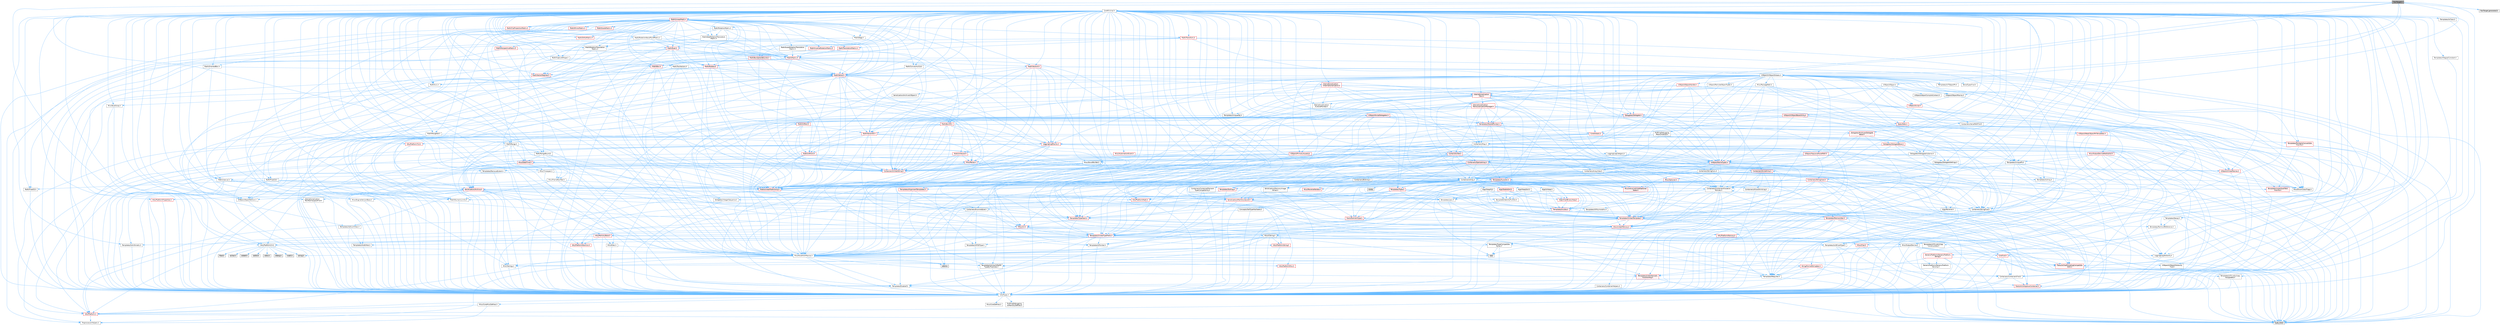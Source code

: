 digraph "ToolTarget.h"
{
 // INTERACTIVE_SVG=YES
 // LATEX_PDF_SIZE
  bgcolor="transparent";
  edge [fontname=Helvetica,fontsize=10,labelfontname=Helvetica,labelfontsize=10];
  node [fontname=Helvetica,fontsize=10,shape=box,height=0.2,width=0.4];
  Node1 [id="Node000001",label="ToolTarget.h",height=0.2,width=0.4,color="gray40", fillcolor="grey60", style="filled", fontcolor="black",tooltip=" "];
  Node1 -> Node2 [id="edge1_Node000001_Node000002",color="steelblue1",style="solid",tooltip=" "];
  Node2 [id="Node000002",label="Containers/Array.h",height=0.2,width=0.4,color="grey40", fillcolor="white", style="filled",URL="$df/dd0/Array_8h.html",tooltip=" "];
  Node2 -> Node3 [id="edge2_Node000002_Node000003",color="steelblue1",style="solid",tooltip=" "];
  Node3 [id="Node000003",label="CoreTypes.h",height=0.2,width=0.4,color="grey40", fillcolor="white", style="filled",URL="$dc/dec/CoreTypes_8h.html",tooltip=" "];
  Node3 -> Node4 [id="edge3_Node000003_Node000004",color="steelblue1",style="solid",tooltip=" "];
  Node4 [id="Node000004",label="HAL/Platform.h",height=0.2,width=0.4,color="red", fillcolor="#FFF0F0", style="filled",URL="$d9/dd0/Platform_8h.html",tooltip=" "];
  Node4 -> Node7 [id="edge4_Node000004_Node000007",color="steelblue1",style="solid",tooltip=" "];
  Node7 [id="Node000007",label="type_traits",height=0.2,width=0.4,color="grey60", fillcolor="#E0E0E0", style="filled",tooltip=" "];
  Node4 -> Node8 [id="edge5_Node000004_Node000008",color="steelblue1",style="solid",tooltip=" "];
  Node8 [id="Node000008",label="PreprocessorHelpers.h",height=0.2,width=0.4,color="grey40", fillcolor="white", style="filled",URL="$db/ddb/PreprocessorHelpers_8h.html",tooltip=" "];
  Node3 -> Node14 [id="edge6_Node000003_Node000014",color="steelblue1",style="solid",tooltip=" "];
  Node14 [id="Node000014",label="ProfilingDebugging\l/UMemoryDefines.h",height=0.2,width=0.4,color="grey40", fillcolor="white", style="filled",URL="$d2/da2/UMemoryDefines_8h.html",tooltip=" "];
  Node3 -> Node15 [id="edge7_Node000003_Node000015",color="steelblue1",style="solid",tooltip=" "];
  Node15 [id="Node000015",label="Misc/CoreMiscDefines.h",height=0.2,width=0.4,color="grey40", fillcolor="white", style="filled",URL="$da/d38/CoreMiscDefines_8h.html",tooltip=" "];
  Node15 -> Node4 [id="edge8_Node000015_Node000004",color="steelblue1",style="solid",tooltip=" "];
  Node15 -> Node8 [id="edge9_Node000015_Node000008",color="steelblue1",style="solid",tooltip=" "];
  Node3 -> Node16 [id="edge10_Node000003_Node000016",color="steelblue1",style="solid",tooltip=" "];
  Node16 [id="Node000016",label="Misc/CoreDefines.h",height=0.2,width=0.4,color="grey40", fillcolor="white", style="filled",URL="$d3/dd2/CoreDefines_8h.html",tooltip=" "];
  Node2 -> Node17 [id="edge11_Node000002_Node000017",color="steelblue1",style="solid",tooltip=" "];
  Node17 [id="Node000017",label="Misc/AssertionMacros.h",height=0.2,width=0.4,color="grey40", fillcolor="white", style="filled",URL="$d0/dfa/AssertionMacros_8h.html",tooltip=" "];
  Node17 -> Node3 [id="edge12_Node000017_Node000003",color="steelblue1",style="solid",tooltip=" "];
  Node17 -> Node4 [id="edge13_Node000017_Node000004",color="steelblue1",style="solid",tooltip=" "];
  Node17 -> Node18 [id="edge14_Node000017_Node000018",color="steelblue1",style="solid",tooltip=" "];
  Node18 [id="Node000018",label="HAL/PlatformMisc.h",height=0.2,width=0.4,color="red", fillcolor="#FFF0F0", style="filled",URL="$d0/df5/PlatformMisc_8h.html",tooltip=" "];
  Node18 -> Node3 [id="edge15_Node000018_Node000003",color="steelblue1",style="solid",tooltip=" "];
  Node17 -> Node8 [id="edge16_Node000017_Node000008",color="steelblue1",style="solid",tooltip=" "];
  Node17 -> Node54 [id="edge17_Node000017_Node000054",color="steelblue1",style="solid",tooltip=" "];
  Node54 [id="Node000054",label="Templates/EnableIf.h",height=0.2,width=0.4,color="grey40", fillcolor="white", style="filled",URL="$d7/d60/EnableIf_8h.html",tooltip=" "];
  Node54 -> Node3 [id="edge18_Node000054_Node000003",color="steelblue1",style="solid",tooltip=" "];
  Node17 -> Node55 [id="edge19_Node000017_Node000055",color="steelblue1",style="solid",tooltip=" "];
  Node55 [id="Node000055",label="Templates/IsArrayOrRefOf\lTypeByPredicate.h",height=0.2,width=0.4,color="grey40", fillcolor="white", style="filled",URL="$d6/da1/IsArrayOrRefOfTypeByPredicate_8h.html",tooltip=" "];
  Node55 -> Node3 [id="edge20_Node000055_Node000003",color="steelblue1",style="solid",tooltip=" "];
  Node17 -> Node56 [id="edge21_Node000017_Node000056",color="steelblue1",style="solid",tooltip=" "];
  Node56 [id="Node000056",label="Templates/IsValidVariadic\lFunctionArg.h",height=0.2,width=0.4,color="red", fillcolor="#FFF0F0", style="filled",URL="$d0/dc8/IsValidVariadicFunctionArg_8h.html",tooltip=" "];
  Node56 -> Node3 [id="edge22_Node000056_Node000003",color="steelblue1",style="solid",tooltip=" "];
  Node56 -> Node7 [id="edge23_Node000056_Node000007",color="steelblue1",style="solid",tooltip=" "];
  Node17 -> Node58 [id="edge24_Node000017_Node000058",color="steelblue1",style="solid",tooltip=" "];
  Node58 [id="Node000058",label="Traits/IsCharEncodingCompatible\lWith.h",height=0.2,width=0.4,color="red", fillcolor="#FFF0F0", style="filled",URL="$df/dd1/IsCharEncodingCompatibleWith_8h.html",tooltip=" "];
  Node58 -> Node7 [id="edge25_Node000058_Node000007",color="steelblue1",style="solid",tooltip=" "];
  Node17 -> Node60 [id="edge26_Node000017_Node000060",color="steelblue1",style="solid",tooltip=" "];
  Node60 [id="Node000060",label="Misc/VarArgs.h",height=0.2,width=0.4,color="grey40", fillcolor="white", style="filled",URL="$d5/d6f/VarArgs_8h.html",tooltip=" "];
  Node60 -> Node3 [id="edge27_Node000060_Node000003",color="steelblue1",style="solid",tooltip=" "];
  Node17 -> Node61 [id="edge28_Node000017_Node000061",color="steelblue1",style="solid",tooltip=" "];
  Node61 [id="Node000061",label="String/FormatStringSan.h",height=0.2,width=0.4,color="red", fillcolor="#FFF0F0", style="filled",URL="$d3/d8b/FormatStringSan_8h.html",tooltip=" "];
  Node61 -> Node7 [id="edge29_Node000061_Node000007",color="steelblue1",style="solid",tooltip=" "];
  Node61 -> Node3 [id="edge30_Node000061_Node000003",color="steelblue1",style="solid",tooltip=" "];
  Node61 -> Node62 [id="edge31_Node000061_Node000062",color="steelblue1",style="solid",tooltip=" "];
  Node62 [id="Node000062",label="Templates/Requires.h",height=0.2,width=0.4,color="grey40", fillcolor="white", style="filled",URL="$dc/d96/Requires_8h.html",tooltip=" "];
  Node62 -> Node54 [id="edge32_Node000062_Node000054",color="steelblue1",style="solid",tooltip=" "];
  Node62 -> Node7 [id="edge33_Node000062_Node000007",color="steelblue1",style="solid",tooltip=" "];
  Node61 -> Node56 [id="edge34_Node000061_Node000056",color="steelblue1",style="solid",tooltip=" "];
  Node61 -> Node26 [id="edge35_Node000061_Node000026",color="steelblue1",style="solid",tooltip=" "];
  Node26 [id="Node000026",label="Containers/ContainersFwd.h",height=0.2,width=0.4,color="grey40", fillcolor="white", style="filled",URL="$d4/d0a/ContainersFwd_8h.html",tooltip=" "];
  Node26 -> Node4 [id="edge36_Node000026_Node000004",color="steelblue1",style="solid",tooltip=" "];
  Node26 -> Node3 [id="edge37_Node000026_Node000003",color="steelblue1",style="solid",tooltip=" "];
  Node26 -> Node23 [id="edge38_Node000026_Node000023",color="steelblue1",style="solid",tooltip=" "];
  Node23 [id="Node000023",label="Traits/IsContiguousContainer.h",height=0.2,width=0.4,color="red", fillcolor="#FFF0F0", style="filled",URL="$d5/d3c/IsContiguousContainer_8h.html",tooltip=" "];
  Node23 -> Node3 [id="edge39_Node000023_Node000003",color="steelblue1",style="solid",tooltip=" "];
  Node17 -> Node67 [id="edge40_Node000017_Node000067",color="steelblue1",style="solid",tooltip=" "];
  Node67 [id="Node000067",label="atomic",height=0.2,width=0.4,color="grey60", fillcolor="#E0E0E0", style="filled",tooltip=" "];
  Node2 -> Node68 [id="edge41_Node000002_Node000068",color="steelblue1",style="solid",tooltip=" "];
  Node68 [id="Node000068",label="Misc/IntrusiveUnsetOptional\lState.h",height=0.2,width=0.4,color="red", fillcolor="#FFF0F0", style="filled",URL="$d2/d0a/IntrusiveUnsetOptionalState_8h.html",tooltip=" "];
  Node2 -> Node70 [id="edge42_Node000002_Node000070",color="steelblue1",style="solid",tooltip=" "];
  Node70 [id="Node000070",label="Misc/ReverseIterate.h",height=0.2,width=0.4,color="red", fillcolor="#FFF0F0", style="filled",URL="$db/de3/ReverseIterate_8h.html",tooltip=" "];
  Node70 -> Node4 [id="edge43_Node000070_Node000004",color="steelblue1",style="solid",tooltip=" "];
  Node2 -> Node72 [id="edge44_Node000002_Node000072",color="steelblue1",style="solid",tooltip=" "];
  Node72 [id="Node000072",label="HAL/UnrealMemory.h",height=0.2,width=0.4,color="red", fillcolor="#FFF0F0", style="filled",URL="$d9/d96/UnrealMemory_8h.html",tooltip=" "];
  Node72 -> Node3 [id="edge45_Node000072_Node000003",color="steelblue1",style="solid",tooltip=" "];
  Node72 -> Node76 [id="edge46_Node000072_Node000076",color="steelblue1",style="solid",tooltip=" "];
  Node76 [id="Node000076",label="HAL/MemoryBase.h",height=0.2,width=0.4,color="red", fillcolor="#FFF0F0", style="filled",URL="$d6/d9f/MemoryBase_8h.html",tooltip=" "];
  Node76 -> Node3 [id="edge47_Node000076_Node000003",color="steelblue1",style="solid",tooltip=" "];
  Node76 -> Node47 [id="edge48_Node000076_Node000047",color="steelblue1",style="solid",tooltip=" "];
  Node47 [id="Node000047",label="HAL/PlatformAtomics.h",height=0.2,width=0.4,color="red", fillcolor="#FFF0F0", style="filled",URL="$d3/d36/PlatformAtomics_8h.html",tooltip=" "];
  Node47 -> Node3 [id="edge49_Node000047_Node000003",color="steelblue1",style="solid",tooltip=" "];
  Node76 -> Node30 [id="edge50_Node000076_Node000030",color="steelblue1",style="solid",tooltip=" "];
  Node30 [id="Node000030",label="HAL/PlatformCrt.h",height=0.2,width=0.4,color="grey40", fillcolor="white", style="filled",URL="$d8/d75/PlatformCrt_8h.html",tooltip=" "];
  Node30 -> Node31 [id="edge51_Node000030_Node000031",color="steelblue1",style="solid",tooltip=" "];
  Node31 [id="Node000031",label="new",height=0.2,width=0.4,color="grey60", fillcolor="#E0E0E0", style="filled",tooltip=" "];
  Node30 -> Node32 [id="edge52_Node000030_Node000032",color="steelblue1",style="solid",tooltip=" "];
  Node32 [id="Node000032",label="wchar.h",height=0.2,width=0.4,color="grey60", fillcolor="#E0E0E0", style="filled",tooltip=" "];
  Node30 -> Node33 [id="edge53_Node000030_Node000033",color="steelblue1",style="solid",tooltip=" "];
  Node33 [id="Node000033",label="stddef.h",height=0.2,width=0.4,color="grey60", fillcolor="#E0E0E0", style="filled",tooltip=" "];
  Node30 -> Node34 [id="edge54_Node000030_Node000034",color="steelblue1",style="solid",tooltip=" "];
  Node34 [id="Node000034",label="stdlib.h",height=0.2,width=0.4,color="grey60", fillcolor="#E0E0E0", style="filled",tooltip=" "];
  Node30 -> Node35 [id="edge55_Node000030_Node000035",color="steelblue1",style="solid",tooltip=" "];
  Node35 [id="Node000035",label="stdio.h",height=0.2,width=0.4,color="grey60", fillcolor="#E0E0E0", style="filled",tooltip=" "];
  Node30 -> Node36 [id="edge56_Node000030_Node000036",color="steelblue1",style="solid",tooltip=" "];
  Node36 [id="Node000036",label="stdarg.h",height=0.2,width=0.4,color="grey60", fillcolor="#E0E0E0", style="filled",tooltip=" "];
  Node30 -> Node37 [id="edge57_Node000030_Node000037",color="steelblue1",style="solid",tooltip=" "];
  Node37 [id="Node000037",label="math.h",height=0.2,width=0.4,color="grey60", fillcolor="#E0E0E0", style="filled",tooltip=" "];
  Node30 -> Node38 [id="edge58_Node000030_Node000038",color="steelblue1",style="solid",tooltip=" "];
  Node38 [id="Node000038",label="float.h",height=0.2,width=0.4,color="grey60", fillcolor="#E0E0E0", style="filled",tooltip=" "];
  Node30 -> Node39 [id="edge59_Node000030_Node000039",color="steelblue1",style="solid",tooltip=" "];
  Node39 [id="Node000039",label="string.h",height=0.2,width=0.4,color="grey60", fillcolor="#E0E0E0", style="filled",tooltip=" "];
  Node76 -> Node77 [id="edge60_Node000076_Node000077",color="steelblue1",style="solid",tooltip=" "];
  Node77 [id="Node000077",label="Misc/Exec.h",height=0.2,width=0.4,color="grey40", fillcolor="white", style="filled",URL="$de/ddb/Exec_8h.html",tooltip=" "];
  Node77 -> Node3 [id="edge61_Node000077_Node000003",color="steelblue1",style="solid",tooltip=" "];
  Node77 -> Node17 [id="edge62_Node000077_Node000017",color="steelblue1",style="solid",tooltip=" "];
  Node76 -> Node78 [id="edge63_Node000076_Node000078",color="steelblue1",style="solid",tooltip=" "];
  Node78 [id="Node000078",label="Misc/OutputDevice.h",height=0.2,width=0.4,color="grey40", fillcolor="white", style="filled",URL="$d7/d32/OutputDevice_8h.html",tooltip=" "];
  Node78 -> Node25 [id="edge64_Node000078_Node000025",color="steelblue1",style="solid",tooltip=" "];
  Node25 [id="Node000025",label="CoreFwd.h",height=0.2,width=0.4,color="red", fillcolor="#FFF0F0", style="filled",URL="$d1/d1e/CoreFwd_8h.html",tooltip=" "];
  Node25 -> Node3 [id="edge65_Node000025_Node000003",color="steelblue1",style="solid",tooltip=" "];
  Node25 -> Node26 [id="edge66_Node000025_Node000026",color="steelblue1",style="solid",tooltip=" "];
  Node25 -> Node28 [id="edge67_Node000025_Node000028",color="steelblue1",style="solid",tooltip=" "];
  Node28 [id="Node000028",label="UObject/UObjectHierarchy\lFwd.h",height=0.2,width=0.4,color="grey40", fillcolor="white", style="filled",URL="$d3/d13/UObjectHierarchyFwd_8h.html",tooltip=" "];
  Node78 -> Node3 [id="edge68_Node000078_Node000003",color="steelblue1",style="solid",tooltip=" "];
  Node78 -> Node79 [id="edge69_Node000078_Node000079",color="steelblue1",style="solid",tooltip=" "];
  Node79 [id="Node000079",label="Logging/LogVerbosity.h",height=0.2,width=0.4,color="grey40", fillcolor="white", style="filled",URL="$d2/d8f/LogVerbosity_8h.html",tooltip=" "];
  Node79 -> Node3 [id="edge70_Node000079_Node000003",color="steelblue1",style="solid",tooltip=" "];
  Node78 -> Node60 [id="edge71_Node000078_Node000060",color="steelblue1",style="solid",tooltip=" "];
  Node78 -> Node55 [id="edge72_Node000078_Node000055",color="steelblue1",style="solid",tooltip=" "];
  Node78 -> Node56 [id="edge73_Node000078_Node000056",color="steelblue1",style="solid",tooltip=" "];
  Node78 -> Node58 [id="edge74_Node000078_Node000058",color="steelblue1",style="solid",tooltip=" "];
  Node72 -> Node89 [id="edge75_Node000072_Node000089",color="steelblue1",style="solid",tooltip=" "];
  Node89 [id="Node000089",label="HAL/PlatformMemory.h",height=0.2,width=0.4,color="red", fillcolor="#FFF0F0", style="filled",URL="$de/d68/PlatformMemory_8h.html",tooltip=" "];
  Node89 -> Node3 [id="edge76_Node000089_Node000003",color="steelblue1",style="solid",tooltip=" "];
  Node72 -> Node92 [id="edge77_Node000072_Node000092",color="steelblue1",style="solid",tooltip=" "];
  Node92 [id="Node000092",label="Templates/IsPointer.h",height=0.2,width=0.4,color="grey40", fillcolor="white", style="filled",URL="$d7/d05/IsPointer_8h.html",tooltip=" "];
  Node92 -> Node3 [id="edge78_Node000092_Node000003",color="steelblue1",style="solid",tooltip=" "];
  Node2 -> Node93 [id="edge79_Node000002_Node000093",color="steelblue1",style="solid",tooltip=" "];
  Node93 [id="Node000093",label="Templates/UnrealTypeTraits.h",height=0.2,width=0.4,color="red", fillcolor="#FFF0F0", style="filled",URL="$d2/d2d/UnrealTypeTraits_8h.html",tooltip=" "];
  Node93 -> Node3 [id="edge80_Node000093_Node000003",color="steelblue1",style="solid",tooltip=" "];
  Node93 -> Node92 [id="edge81_Node000093_Node000092",color="steelblue1",style="solid",tooltip=" "];
  Node93 -> Node17 [id="edge82_Node000093_Node000017",color="steelblue1",style="solid",tooltip=" "];
  Node93 -> Node85 [id="edge83_Node000093_Node000085",color="steelblue1",style="solid",tooltip=" "];
  Node85 [id="Node000085",label="Templates/AndOrNot.h",height=0.2,width=0.4,color="grey40", fillcolor="white", style="filled",URL="$db/d0a/AndOrNot_8h.html",tooltip=" "];
  Node85 -> Node3 [id="edge84_Node000085_Node000003",color="steelblue1",style="solid",tooltip=" "];
  Node93 -> Node54 [id="edge85_Node000093_Node000054",color="steelblue1",style="solid",tooltip=" "];
  Node93 -> Node94 [id="edge86_Node000093_Node000094",color="steelblue1",style="solid",tooltip=" "];
  Node94 [id="Node000094",label="Templates/IsArithmetic.h",height=0.2,width=0.4,color="grey40", fillcolor="white", style="filled",URL="$d2/d5d/IsArithmetic_8h.html",tooltip=" "];
  Node94 -> Node3 [id="edge87_Node000094_Node000003",color="steelblue1",style="solid",tooltip=" "];
  Node93 -> Node96 [id="edge88_Node000093_Node000096",color="steelblue1",style="solid",tooltip=" "];
  Node96 [id="Node000096",label="Templates/IsPODType.h",height=0.2,width=0.4,color="grey40", fillcolor="white", style="filled",URL="$d7/db1/IsPODType_8h.html",tooltip=" "];
  Node96 -> Node3 [id="edge89_Node000096_Node000003",color="steelblue1",style="solid",tooltip=" "];
  Node93 -> Node97 [id="edge90_Node000093_Node000097",color="steelblue1",style="solid",tooltip=" "];
  Node97 [id="Node000097",label="Templates/IsUECoreType.h",height=0.2,width=0.4,color="grey40", fillcolor="white", style="filled",URL="$d1/db8/IsUECoreType_8h.html",tooltip=" "];
  Node97 -> Node3 [id="edge91_Node000097_Node000003",color="steelblue1",style="solid",tooltip=" "];
  Node97 -> Node7 [id="edge92_Node000097_Node000007",color="steelblue1",style="solid",tooltip=" "];
  Node93 -> Node86 [id="edge93_Node000093_Node000086",color="steelblue1",style="solid",tooltip=" "];
  Node86 [id="Node000086",label="Templates/IsTriviallyCopy\lConstructible.h",height=0.2,width=0.4,color="grey40", fillcolor="white", style="filled",URL="$d3/d78/IsTriviallyCopyConstructible_8h.html",tooltip=" "];
  Node86 -> Node3 [id="edge94_Node000086_Node000003",color="steelblue1",style="solid",tooltip=" "];
  Node86 -> Node7 [id="edge95_Node000086_Node000007",color="steelblue1",style="solid",tooltip=" "];
  Node2 -> Node98 [id="edge96_Node000002_Node000098",color="steelblue1",style="solid",tooltip=" "];
  Node98 [id="Node000098",label="Templates/UnrealTemplate.h",height=0.2,width=0.4,color="red", fillcolor="#FFF0F0", style="filled",URL="$d4/d24/UnrealTemplate_8h.html",tooltip=" "];
  Node98 -> Node3 [id="edge97_Node000098_Node000003",color="steelblue1",style="solid",tooltip=" "];
  Node98 -> Node92 [id="edge98_Node000098_Node000092",color="steelblue1",style="solid",tooltip=" "];
  Node98 -> Node72 [id="edge99_Node000098_Node000072",color="steelblue1",style="solid",tooltip=" "];
  Node98 -> Node93 [id="edge100_Node000098_Node000093",color="steelblue1",style="solid",tooltip=" "];
  Node98 -> Node101 [id="edge101_Node000098_Node000101",color="steelblue1",style="solid",tooltip=" "];
  Node101 [id="Node000101",label="Templates/RemoveReference.h",height=0.2,width=0.4,color="grey40", fillcolor="white", style="filled",URL="$da/dbe/RemoveReference_8h.html",tooltip=" "];
  Node101 -> Node3 [id="edge102_Node000101_Node000003",color="steelblue1",style="solid",tooltip=" "];
  Node98 -> Node62 [id="edge103_Node000098_Node000062",color="steelblue1",style="solid",tooltip=" "];
  Node98 -> Node102 [id="edge104_Node000098_Node000102",color="steelblue1",style="solid",tooltip=" "];
  Node102 [id="Node000102",label="Templates/TypeCompatible\lBytes.h",height=0.2,width=0.4,color="grey40", fillcolor="white", style="filled",URL="$df/d0a/TypeCompatibleBytes_8h.html",tooltip=" "];
  Node102 -> Node3 [id="edge105_Node000102_Node000003",color="steelblue1",style="solid",tooltip=" "];
  Node102 -> Node39 [id="edge106_Node000102_Node000039",color="steelblue1",style="solid",tooltip=" "];
  Node102 -> Node31 [id="edge107_Node000102_Node000031",color="steelblue1",style="solid",tooltip=" "];
  Node102 -> Node7 [id="edge108_Node000102_Node000007",color="steelblue1",style="solid",tooltip=" "];
  Node98 -> Node23 [id="edge109_Node000098_Node000023",color="steelblue1",style="solid",tooltip=" "];
  Node98 -> Node7 [id="edge110_Node000098_Node000007",color="steelblue1",style="solid",tooltip=" "];
  Node2 -> Node104 [id="edge111_Node000002_Node000104",color="steelblue1",style="solid",tooltip=" "];
  Node104 [id="Node000104",label="Containers/AllowShrinking.h",height=0.2,width=0.4,color="grey40", fillcolor="white", style="filled",URL="$d7/d1a/AllowShrinking_8h.html",tooltip=" "];
  Node104 -> Node3 [id="edge112_Node000104_Node000003",color="steelblue1",style="solid",tooltip=" "];
  Node2 -> Node105 [id="edge113_Node000002_Node000105",color="steelblue1",style="solid",tooltip=" "];
  Node105 [id="Node000105",label="Containers/ContainerAllocation\lPolicies.h",height=0.2,width=0.4,color="grey40", fillcolor="white", style="filled",URL="$d7/dff/ContainerAllocationPolicies_8h.html",tooltip=" "];
  Node105 -> Node3 [id="edge114_Node000105_Node000003",color="steelblue1",style="solid",tooltip=" "];
  Node105 -> Node106 [id="edge115_Node000105_Node000106",color="steelblue1",style="solid",tooltip=" "];
  Node106 [id="Node000106",label="Containers/ContainerHelpers.h",height=0.2,width=0.4,color="grey40", fillcolor="white", style="filled",URL="$d7/d33/ContainerHelpers_8h.html",tooltip=" "];
  Node106 -> Node3 [id="edge116_Node000106_Node000003",color="steelblue1",style="solid",tooltip=" "];
  Node105 -> Node105 [id="edge117_Node000105_Node000105",color="steelblue1",style="solid",tooltip=" "];
  Node105 -> Node107 [id="edge118_Node000105_Node000107",color="steelblue1",style="solid",tooltip=" "];
  Node107 [id="Node000107",label="HAL/PlatformMath.h",height=0.2,width=0.4,color="red", fillcolor="#FFF0F0", style="filled",URL="$dc/d53/PlatformMath_8h.html",tooltip=" "];
  Node107 -> Node3 [id="edge119_Node000107_Node000003",color="steelblue1",style="solid",tooltip=" "];
  Node105 -> Node72 [id="edge120_Node000105_Node000072",color="steelblue1",style="solid",tooltip=" "];
  Node105 -> Node40 [id="edge121_Node000105_Node000040",color="steelblue1",style="solid",tooltip=" "];
  Node40 [id="Node000040",label="Math/NumericLimits.h",height=0.2,width=0.4,color="grey40", fillcolor="white", style="filled",URL="$df/d1b/NumericLimits_8h.html",tooltip=" "];
  Node40 -> Node3 [id="edge122_Node000040_Node000003",color="steelblue1",style="solid",tooltip=" "];
  Node105 -> Node17 [id="edge123_Node000105_Node000017",color="steelblue1",style="solid",tooltip=" "];
  Node105 -> Node115 [id="edge124_Node000105_Node000115",color="steelblue1",style="solid",tooltip=" "];
  Node115 [id="Node000115",label="Templates/IsPolymorphic.h",height=0.2,width=0.4,color="grey40", fillcolor="white", style="filled",URL="$dc/d20/IsPolymorphic_8h.html",tooltip=" "];
  Node105 -> Node116 [id="edge125_Node000105_Node000116",color="steelblue1",style="solid",tooltip=" "];
  Node116 [id="Node000116",label="Templates/MemoryOps.h",height=0.2,width=0.4,color="red", fillcolor="#FFF0F0", style="filled",URL="$db/dea/MemoryOps_8h.html",tooltip=" "];
  Node116 -> Node3 [id="edge126_Node000116_Node000003",color="steelblue1",style="solid",tooltip=" "];
  Node116 -> Node72 [id="edge127_Node000116_Node000072",color="steelblue1",style="solid",tooltip=" "];
  Node116 -> Node87 [id="edge128_Node000116_Node000087",color="steelblue1",style="solid",tooltip=" "];
  Node87 [id="Node000087",label="Templates/IsTriviallyCopy\lAssignable.h",height=0.2,width=0.4,color="grey40", fillcolor="white", style="filled",URL="$d2/df2/IsTriviallyCopyAssignable_8h.html",tooltip=" "];
  Node87 -> Node3 [id="edge129_Node000087_Node000003",color="steelblue1",style="solid",tooltip=" "];
  Node87 -> Node7 [id="edge130_Node000087_Node000007",color="steelblue1",style="solid",tooltip=" "];
  Node116 -> Node86 [id="edge131_Node000116_Node000086",color="steelblue1",style="solid",tooltip=" "];
  Node116 -> Node62 [id="edge132_Node000116_Node000062",color="steelblue1",style="solid",tooltip=" "];
  Node116 -> Node93 [id="edge133_Node000116_Node000093",color="steelblue1",style="solid",tooltip=" "];
  Node116 -> Node31 [id="edge134_Node000116_Node000031",color="steelblue1",style="solid",tooltip=" "];
  Node116 -> Node7 [id="edge135_Node000116_Node000007",color="steelblue1",style="solid",tooltip=" "];
  Node105 -> Node102 [id="edge136_Node000105_Node000102",color="steelblue1",style="solid",tooltip=" "];
  Node105 -> Node7 [id="edge137_Node000105_Node000007",color="steelblue1",style="solid",tooltip=" "];
  Node2 -> Node117 [id="edge138_Node000002_Node000117",color="steelblue1",style="solid",tooltip=" "];
  Node117 [id="Node000117",label="Containers/ContainerElement\lTypeCompatibility.h",height=0.2,width=0.4,color="grey40", fillcolor="white", style="filled",URL="$df/ddf/ContainerElementTypeCompatibility_8h.html",tooltip=" "];
  Node117 -> Node3 [id="edge139_Node000117_Node000003",color="steelblue1",style="solid",tooltip=" "];
  Node117 -> Node93 [id="edge140_Node000117_Node000093",color="steelblue1",style="solid",tooltip=" "];
  Node2 -> Node118 [id="edge141_Node000002_Node000118",color="steelblue1",style="solid",tooltip=" "];
  Node118 [id="Node000118",label="Serialization/Archive.h",height=0.2,width=0.4,color="red", fillcolor="#FFF0F0", style="filled",URL="$d7/d3b/Archive_8h.html",tooltip=" "];
  Node118 -> Node25 [id="edge142_Node000118_Node000025",color="steelblue1",style="solid",tooltip=" "];
  Node118 -> Node3 [id="edge143_Node000118_Node000003",color="steelblue1",style="solid",tooltip=" "];
  Node118 -> Node119 [id="edge144_Node000118_Node000119",color="steelblue1",style="solid",tooltip=" "];
  Node119 [id="Node000119",label="HAL/PlatformProperties.h",height=0.2,width=0.4,color="red", fillcolor="#FFF0F0", style="filled",URL="$d9/db0/PlatformProperties_8h.html",tooltip=" "];
  Node119 -> Node3 [id="edge145_Node000119_Node000003",color="steelblue1",style="solid",tooltip=" "];
  Node118 -> Node122 [id="edge146_Node000118_Node000122",color="steelblue1",style="solid",tooltip=" "];
  Node122 [id="Node000122",label="Internationalization\l/TextNamespaceFwd.h",height=0.2,width=0.4,color="grey40", fillcolor="white", style="filled",URL="$d8/d97/TextNamespaceFwd_8h.html",tooltip=" "];
  Node122 -> Node3 [id="edge147_Node000122_Node000003",color="steelblue1",style="solid",tooltip=" "];
  Node118 -> Node17 [id="edge148_Node000118_Node000017",color="steelblue1",style="solid",tooltip=" "];
  Node118 -> Node123 [id="edge149_Node000118_Node000123",color="steelblue1",style="solid",tooltip=" "];
  Node123 [id="Node000123",label="Misc/EngineVersionBase.h",height=0.2,width=0.4,color="grey40", fillcolor="white", style="filled",URL="$d5/d2b/EngineVersionBase_8h.html",tooltip=" "];
  Node123 -> Node3 [id="edge150_Node000123_Node000003",color="steelblue1",style="solid",tooltip=" "];
  Node118 -> Node60 [id="edge151_Node000118_Node000060",color="steelblue1",style="solid",tooltip=" "];
  Node118 -> Node54 [id="edge152_Node000118_Node000054",color="steelblue1",style="solid",tooltip=" "];
  Node118 -> Node55 [id="edge153_Node000118_Node000055",color="steelblue1",style="solid",tooltip=" "];
  Node118 -> Node126 [id="edge154_Node000118_Node000126",color="steelblue1",style="solid",tooltip=" "];
  Node126 [id="Node000126",label="Templates/IsEnumClass.h",height=0.2,width=0.4,color="grey40", fillcolor="white", style="filled",URL="$d7/d15/IsEnumClass_8h.html",tooltip=" "];
  Node126 -> Node3 [id="edge155_Node000126_Node000003",color="steelblue1",style="solid",tooltip=" "];
  Node126 -> Node85 [id="edge156_Node000126_Node000085",color="steelblue1",style="solid",tooltip=" "];
  Node118 -> Node56 [id="edge157_Node000118_Node000056",color="steelblue1",style="solid",tooltip=" "];
  Node118 -> Node98 [id="edge158_Node000118_Node000098",color="steelblue1",style="solid",tooltip=" "];
  Node118 -> Node58 [id="edge159_Node000118_Node000058",color="steelblue1",style="solid",tooltip=" "];
  Node118 -> Node127 [id="edge160_Node000118_Node000127",color="steelblue1",style="solid",tooltip=" "];
  Node127 [id="Node000127",label="UObject/ObjectVersion.h",height=0.2,width=0.4,color="grey40", fillcolor="white", style="filled",URL="$da/d63/ObjectVersion_8h.html",tooltip=" "];
  Node127 -> Node3 [id="edge161_Node000127_Node000003",color="steelblue1",style="solid",tooltip=" "];
  Node2 -> Node128 [id="edge162_Node000002_Node000128",color="steelblue1",style="solid",tooltip=" "];
  Node128 [id="Node000128",label="Serialization/MemoryImage\lWriter.h",height=0.2,width=0.4,color="grey40", fillcolor="white", style="filled",URL="$d0/d08/MemoryImageWriter_8h.html",tooltip=" "];
  Node128 -> Node3 [id="edge163_Node000128_Node000003",color="steelblue1",style="solid",tooltip=" "];
  Node128 -> Node129 [id="edge164_Node000128_Node000129",color="steelblue1",style="solid",tooltip=" "];
  Node129 [id="Node000129",label="Serialization/MemoryLayout.h",height=0.2,width=0.4,color="red", fillcolor="#FFF0F0", style="filled",URL="$d7/d66/MemoryLayout_8h.html",tooltip=" "];
  Node129 -> Node132 [id="edge165_Node000129_Node000132",color="steelblue1",style="solid",tooltip=" "];
  Node132 [id="Node000132",label="Containers/EnumAsByte.h",height=0.2,width=0.4,color="grey40", fillcolor="white", style="filled",URL="$d6/d9a/EnumAsByte_8h.html",tooltip=" "];
  Node132 -> Node3 [id="edge166_Node000132_Node000003",color="steelblue1",style="solid",tooltip=" "];
  Node132 -> Node96 [id="edge167_Node000132_Node000096",color="steelblue1",style="solid",tooltip=" "];
  Node132 -> Node133 [id="edge168_Node000132_Node000133",color="steelblue1",style="solid",tooltip=" "];
  Node133 [id="Node000133",label="Templates/TypeHash.h",height=0.2,width=0.4,color="red", fillcolor="#FFF0F0", style="filled",URL="$d1/d62/TypeHash_8h.html",tooltip=" "];
  Node133 -> Node3 [id="edge169_Node000133_Node000003",color="steelblue1",style="solid",tooltip=" "];
  Node133 -> Node62 [id="edge170_Node000133_Node000062",color="steelblue1",style="solid",tooltip=" "];
  Node133 -> Node134 [id="edge171_Node000133_Node000134",color="steelblue1",style="solid",tooltip=" "];
  Node134 [id="Node000134",label="Misc/Crc.h",height=0.2,width=0.4,color="red", fillcolor="#FFF0F0", style="filled",URL="$d4/dd2/Crc_8h.html",tooltip=" "];
  Node134 -> Node3 [id="edge172_Node000134_Node000003",color="steelblue1",style="solid",tooltip=" "];
  Node134 -> Node74 [id="edge173_Node000134_Node000074",color="steelblue1",style="solid",tooltip=" "];
  Node74 [id="Node000074",label="HAL/PlatformString.h",height=0.2,width=0.4,color="red", fillcolor="#FFF0F0", style="filled",URL="$db/db5/PlatformString_8h.html",tooltip=" "];
  Node74 -> Node3 [id="edge174_Node000074_Node000003",color="steelblue1",style="solid",tooltip=" "];
  Node134 -> Node17 [id="edge175_Node000134_Node000017",color="steelblue1",style="solid",tooltip=" "];
  Node134 -> Node135 [id="edge176_Node000134_Node000135",color="steelblue1",style="solid",tooltip=" "];
  Node135 [id="Node000135",label="Misc/CString.h",height=0.2,width=0.4,color="grey40", fillcolor="white", style="filled",URL="$d2/d49/CString_8h.html",tooltip=" "];
  Node135 -> Node3 [id="edge177_Node000135_Node000003",color="steelblue1",style="solid",tooltip=" "];
  Node135 -> Node30 [id="edge178_Node000135_Node000030",color="steelblue1",style="solid",tooltip=" "];
  Node135 -> Node74 [id="edge179_Node000135_Node000074",color="steelblue1",style="solid",tooltip=" "];
  Node135 -> Node17 [id="edge180_Node000135_Node000017",color="steelblue1",style="solid",tooltip=" "];
  Node135 -> Node136 [id="edge181_Node000135_Node000136",color="steelblue1",style="solid",tooltip=" "];
  Node136 [id="Node000136",label="Misc/Char.h",height=0.2,width=0.4,color="red", fillcolor="#FFF0F0", style="filled",URL="$d0/d58/Char_8h.html",tooltip=" "];
  Node136 -> Node3 [id="edge182_Node000136_Node000003",color="steelblue1",style="solid",tooltip=" "];
  Node136 -> Node7 [id="edge183_Node000136_Node000007",color="steelblue1",style="solid",tooltip=" "];
  Node135 -> Node60 [id="edge184_Node000135_Node000060",color="steelblue1",style="solid",tooltip=" "];
  Node135 -> Node55 [id="edge185_Node000135_Node000055",color="steelblue1",style="solid",tooltip=" "];
  Node135 -> Node56 [id="edge186_Node000135_Node000056",color="steelblue1",style="solid",tooltip=" "];
  Node135 -> Node58 [id="edge187_Node000135_Node000058",color="steelblue1",style="solid",tooltip=" "];
  Node134 -> Node136 [id="edge188_Node000134_Node000136",color="steelblue1",style="solid",tooltip=" "];
  Node134 -> Node93 [id="edge189_Node000134_Node000093",color="steelblue1",style="solid",tooltip=" "];
  Node133 -> Node7 [id="edge190_Node000133_Node000007",color="steelblue1",style="solid",tooltip=" "];
  Node129 -> Node20 [id="edge191_Node000129_Node000020",color="steelblue1",style="solid",tooltip=" "];
  Node20 [id="Node000020",label="Containers/StringFwd.h",height=0.2,width=0.4,color="grey40", fillcolor="white", style="filled",URL="$df/d37/StringFwd_8h.html",tooltip=" "];
  Node20 -> Node3 [id="edge192_Node000020_Node000003",color="steelblue1",style="solid",tooltip=" "];
  Node20 -> Node21 [id="edge193_Node000020_Node000021",color="steelblue1",style="solid",tooltip=" "];
  Node21 [id="Node000021",label="Traits/ElementType.h",height=0.2,width=0.4,color="red", fillcolor="#FFF0F0", style="filled",URL="$d5/d4f/ElementType_8h.html",tooltip=" "];
  Node21 -> Node4 [id="edge194_Node000021_Node000004",color="steelblue1",style="solid",tooltip=" "];
  Node21 -> Node7 [id="edge195_Node000021_Node000007",color="steelblue1",style="solid",tooltip=" "];
  Node20 -> Node23 [id="edge196_Node000020_Node000023",color="steelblue1",style="solid",tooltip=" "];
  Node129 -> Node72 [id="edge197_Node000129_Node000072",color="steelblue1",style="solid",tooltip=" "];
  Node129 -> Node54 [id="edge198_Node000129_Node000054",color="steelblue1",style="solid",tooltip=" "];
  Node129 -> Node115 [id="edge199_Node000129_Node000115",color="steelblue1",style="solid",tooltip=" "];
  Node129 -> Node98 [id="edge200_Node000129_Node000098",color="steelblue1",style="solid",tooltip=" "];
  Node2 -> Node142 [id="edge201_Node000002_Node000142",color="steelblue1",style="solid",tooltip=" "];
  Node142 [id="Node000142",label="Algo/Heapify.h",height=0.2,width=0.4,color="grey40", fillcolor="white", style="filled",URL="$d0/d2a/Heapify_8h.html",tooltip=" "];
  Node142 -> Node143 [id="edge202_Node000142_Node000143",color="steelblue1",style="solid",tooltip=" "];
  Node143 [id="Node000143",label="Algo/Impl/BinaryHeap.h",height=0.2,width=0.4,color="red", fillcolor="#FFF0F0", style="filled",URL="$d7/da3/Algo_2Impl_2BinaryHeap_8h.html",tooltip=" "];
  Node143 -> Node144 [id="edge203_Node000143_Node000144",color="steelblue1",style="solid",tooltip=" "];
  Node144 [id="Node000144",label="Templates/Invoke.h",height=0.2,width=0.4,color="red", fillcolor="#FFF0F0", style="filled",URL="$d7/deb/Invoke_8h.html",tooltip=" "];
  Node144 -> Node3 [id="edge204_Node000144_Node000003",color="steelblue1",style="solid",tooltip=" "];
  Node144 -> Node98 [id="edge205_Node000144_Node000098",color="steelblue1",style="solid",tooltip=" "];
  Node144 -> Node7 [id="edge206_Node000144_Node000007",color="steelblue1",style="solid",tooltip=" "];
  Node143 -> Node7 [id="edge207_Node000143_Node000007",color="steelblue1",style="solid",tooltip=" "];
  Node142 -> Node148 [id="edge208_Node000142_Node000148",color="steelblue1",style="solid",tooltip=" "];
  Node148 [id="Node000148",label="Templates/IdentityFunctor.h",height=0.2,width=0.4,color="grey40", fillcolor="white", style="filled",URL="$d7/d2e/IdentityFunctor_8h.html",tooltip=" "];
  Node148 -> Node4 [id="edge209_Node000148_Node000004",color="steelblue1",style="solid",tooltip=" "];
  Node142 -> Node144 [id="edge210_Node000142_Node000144",color="steelblue1",style="solid",tooltip=" "];
  Node142 -> Node149 [id="edge211_Node000142_Node000149",color="steelblue1",style="solid",tooltip=" "];
  Node149 [id="Node000149",label="Templates/Less.h",height=0.2,width=0.4,color="grey40", fillcolor="white", style="filled",URL="$de/dc8/Less_8h.html",tooltip=" "];
  Node149 -> Node3 [id="edge212_Node000149_Node000003",color="steelblue1",style="solid",tooltip=" "];
  Node149 -> Node98 [id="edge213_Node000149_Node000098",color="steelblue1",style="solid",tooltip=" "];
  Node142 -> Node98 [id="edge214_Node000142_Node000098",color="steelblue1",style="solid",tooltip=" "];
  Node2 -> Node150 [id="edge215_Node000002_Node000150",color="steelblue1",style="solid",tooltip=" "];
  Node150 [id="Node000150",label="Algo/HeapSort.h",height=0.2,width=0.4,color="grey40", fillcolor="white", style="filled",URL="$d3/d92/HeapSort_8h.html",tooltip=" "];
  Node150 -> Node143 [id="edge216_Node000150_Node000143",color="steelblue1",style="solid",tooltip=" "];
  Node150 -> Node148 [id="edge217_Node000150_Node000148",color="steelblue1",style="solid",tooltip=" "];
  Node150 -> Node149 [id="edge218_Node000150_Node000149",color="steelblue1",style="solid",tooltip=" "];
  Node150 -> Node98 [id="edge219_Node000150_Node000098",color="steelblue1",style="solid",tooltip=" "];
  Node2 -> Node151 [id="edge220_Node000002_Node000151",color="steelblue1",style="solid",tooltip=" "];
  Node151 [id="Node000151",label="Algo/IsHeap.h",height=0.2,width=0.4,color="grey40", fillcolor="white", style="filled",URL="$de/d32/IsHeap_8h.html",tooltip=" "];
  Node151 -> Node143 [id="edge221_Node000151_Node000143",color="steelblue1",style="solid",tooltip=" "];
  Node151 -> Node148 [id="edge222_Node000151_Node000148",color="steelblue1",style="solid",tooltip=" "];
  Node151 -> Node144 [id="edge223_Node000151_Node000144",color="steelblue1",style="solid",tooltip=" "];
  Node151 -> Node149 [id="edge224_Node000151_Node000149",color="steelblue1",style="solid",tooltip=" "];
  Node151 -> Node98 [id="edge225_Node000151_Node000098",color="steelblue1",style="solid",tooltip=" "];
  Node2 -> Node143 [id="edge226_Node000002_Node000143",color="steelblue1",style="solid",tooltip=" "];
  Node2 -> Node152 [id="edge227_Node000002_Node000152",color="steelblue1",style="solid",tooltip=" "];
  Node152 [id="Node000152",label="Algo/StableSort.h",height=0.2,width=0.4,color="red", fillcolor="#FFF0F0", style="filled",URL="$d7/d3c/StableSort_8h.html",tooltip=" "];
  Node152 -> Node148 [id="edge228_Node000152_Node000148",color="steelblue1",style="solid",tooltip=" "];
  Node152 -> Node144 [id="edge229_Node000152_Node000144",color="steelblue1",style="solid",tooltip=" "];
  Node152 -> Node149 [id="edge230_Node000152_Node000149",color="steelblue1",style="solid",tooltip=" "];
  Node152 -> Node98 [id="edge231_Node000152_Node000098",color="steelblue1",style="solid",tooltip=" "];
  Node2 -> Node155 [id="edge232_Node000002_Node000155",color="steelblue1",style="solid",tooltip=" "];
  Node155 [id="Node000155",label="Concepts/GetTypeHashable.h",height=0.2,width=0.4,color="grey40", fillcolor="white", style="filled",URL="$d3/da2/GetTypeHashable_8h.html",tooltip=" "];
  Node155 -> Node3 [id="edge233_Node000155_Node000003",color="steelblue1",style="solid",tooltip=" "];
  Node155 -> Node133 [id="edge234_Node000155_Node000133",color="steelblue1",style="solid",tooltip=" "];
  Node2 -> Node148 [id="edge235_Node000002_Node000148",color="steelblue1",style="solid",tooltip=" "];
  Node2 -> Node144 [id="edge236_Node000002_Node000144",color="steelblue1",style="solid",tooltip=" "];
  Node2 -> Node149 [id="edge237_Node000002_Node000149",color="steelblue1",style="solid",tooltip=" "];
  Node2 -> Node156 [id="edge238_Node000002_Node000156",color="steelblue1",style="solid",tooltip=" "];
  Node156 [id="Node000156",label="Templates/LosesQualifiers\lFromTo.h",height=0.2,width=0.4,color="red", fillcolor="#FFF0F0", style="filled",URL="$d2/db3/LosesQualifiersFromTo_8h.html",tooltip=" "];
  Node156 -> Node7 [id="edge239_Node000156_Node000007",color="steelblue1",style="solid",tooltip=" "];
  Node2 -> Node62 [id="edge240_Node000002_Node000062",color="steelblue1",style="solid",tooltip=" "];
  Node2 -> Node157 [id="edge241_Node000002_Node000157",color="steelblue1",style="solid",tooltip=" "];
  Node157 [id="Node000157",label="Templates/Sorting.h",height=0.2,width=0.4,color="red", fillcolor="#FFF0F0", style="filled",URL="$d3/d9e/Sorting_8h.html",tooltip=" "];
  Node157 -> Node3 [id="edge242_Node000157_Node000003",color="steelblue1",style="solid",tooltip=" "];
  Node157 -> Node107 [id="edge243_Node000157_Node000107",color="steelblue1",style="solid",tooltip=" "];
  Node157 -> Node149 [id="edge244_Node000157_Node000149",color="steelblue1",style="solid",tooltip=" "];
  Node2 -> Node161 [id="edge245_Node000002_Node000161",color="steelblue1",style="solid",tooltip=" "];
  Node161 [id="Node000161",label="Templates/AlignmentTemplates.h",height=0.2,width=0.4,color="red", fillcolor="#FFF0F0", style="filled",URL="$dd/d32/AlignmentTemplates_8h.html",tooltip=" "];
  Node161 -> Node3 [id="edge246_Node000161_Node000003",color="steelblue1",style="solid",tooltip=" "];
  Node161 -> Node92 [id="edge247_Node000161_Node000092",color="steelblue1",style="solid",tooltip=" "];
  Node2 -> Node21 [id="edge248_Node000002_Node000021",color="steelblue1",style="solid",tooltip=" "];
  Node2 -> Node113 [id="edge249_Node000002_Node000113",color="steelblue1",style="solid",tooltip=" "];
  Node113 [id="Node000113",label="limits",height=0.2,width=0.4,color="grey60", fillcolor="#E0E0E0", style="filled",tooltip=" "];
  Node2 -> Node7 [id="edge250_Node000002_Node000007",color="steelblue1",style="solid",tooltip=" "];
  Node1 -> Node105 [id="edge251_Node000001_Node000105",color="steelblue1",style="solid",tooltip=" "];
  Node1 -> Node162 [id="edge252_Node000001_Node000162",color="steelblue1",style="solid",tooltip=" "];
  Node162 [id="Node000162",label="CoreMinimal.h",height=0.2,width=0.4,color="grey40", fillcolor="white", style="filled",URL="$d7/d67/CoreMinimal_8h.html",tooltip=" "];
  Node162 -> Node3 [id="edge253_Node000162_Node000003",color="steelblue1",style="solid",tooltip=" "];
  Node162 -> Node25 [id="edge254_Node000162_Node000025",color="steelblue1",style="solid",tooltip=" "];
  Node162 -> Node28 [id="edge255_Node000162_Node000028",color="steelblue1",style="solid",tooltip=" "];
  Node162 -> Node26 [id="edge256_Node000162_Node000026",color="steelblue1",style="solid",tooltip=" "];
  Node162 -> Node60 [id="edge257_Node000162_Node000060",color="steelblue1",style="solid",tooltip=" "];
  Node162 -> Node79 [id="edge258_Node000162_Node000079",color="steelblue1",style="solid",tooltip=" "];
  Node162 -> Node78 [id="edge259_Node000162_Node000078",color="steelblue1",style="solid",tooltip=" "];
  Node162 -> Node30 [id="edge260_Node000162_Node000030",color="steelblue1",style="solid",tooltip=" "];
  Node162 -> Node18 [id="edge261_Node000162_Node000018",color="steelblue1",style="solid",tooltip=" "];
  Node162 -> Node17 [id="edge262_Node000162_Node000017",color="steelblue1",style="solid",tooltip=" "];
  Node162 -> Node92 [id="edge263_Node000162_Node000092",color="steelblue1",style="solid",tooltip=" "];
  Node162 -> Node89 [id="edge264_Node000162_Node000089",color="steelblue1",style="solid",tooltip=" "];
  Node162 -> Node47 [id="edge265_Node000162_Node000047",color="steelblue1",style="solid",tooltip=" "];
  Node162 -> Node77 [id="edge266_Node000162_Node000077",color="steelblue1",style="solid",tooltip=" "];
  Node162 -> Node76 [id="edge267_Node000162_Node000076",color="steelblue1",style="solid",tooltip=" "];
  Node162 -> Node72 [id="edge268_Node000162_Node000072",color="steelblue1",style="solid",tooltip=" "];
  Node162 -> Node94 [id="edge269_Node000162_Node000094",color="steelblue1",style="solid",tooltip=" "];
  Node162 -> Node85 [id="edge270_Node000162_Node000085",color="steelblue1",style="solid",tooltip=" "];
  Node162 -> Node96 [id="edge271_Node000162_Node000096",color="steelblue1",style="solid",tooltip=" "];
  Node162 -> Node97 [id="edge272_Node000162_Node000097",color="steelblue1",style="solid",tooltip=" "];
  Node162 -> Node86 [id="edge273_Node000162_Node000086",color="steelblue1",style="solid",tooltip=" "];
  Node162 -> Node93 [id="edge274_Node000162_Node000093",color="steelblue1",style="solid",tooltip=" "];
  Node162 -> Node54 [id="edge275_Node000162_Node000054",color="steelblue1",style="solid",tooltip=" "];
  Node162 -> Node101 [id="edge276_Node000162_Node000101",color="steelblue1",style="solid",tooltip=" "];
  Node162 -> Node163 [id="edge277_Node000162_Node000163",color="steelblue1",style="solid",tooltip=" "];
  Node163 [id="Node000163",label="Templates/IntegralConstant.h",height=0.2,width=0.4,color="grey40", fillcolor="white", style="filled",URL="$db/d1b/IntegralConstant_8h.html",tooltip=" "];
  Node163 -> Node3 [id="edge278_Node000163_Node000003",color="steelblue1",style="solid",tooltip=" "];
  Node162 -> Node164 [id="edge279_Node000162_Node000164",color="steelblue1",style="solid",tooltip=" "];
  Node164 [id="Node000164",label="Templates/IsClass.h",height=0.2,width=0.4,color="grey40", fillcolor="white", style="filled",URL="$db/dcb/IsClass_8h.html",tooltip=" "];
  Node164 -> Node3 [id="edge280_Node000164_Node000003",color="steelblue1",style="solid",tooltip=" "];
  Node162 -> Node102 [id="edge281_Node000162_Node000102",color="steelblue1",style="solid",tooltip=" "];
  Node162 -> Node23 [id="edge282_Node000162_Node000023",color="steelblue1",style="solid",tooltip=" "];
  Node162 -> Node98 [id="edge283_Node000162_Node000098",color="steelblue1",style="solid",tooltip=" "];
  Node162 -> Node40 [id="edge284_Node000162_Node000040",color="steelblue1",style="solid",tooltip=" "];
  Node162 -> Node107 [id="edge285_Node000162_Node000107",color="steelblue1",style="solid",tooltip=" "];
  Node162 -> Node87 [id="edge286_Node000162_Node000087",color="steelblue1",style="solid",tooltip=" "];
  Node162 -> Node116 [id="edge287_Node000162_Node000116",color="steelblue1",style="solid",tooltip=" "];
  Node162 -> Node105 [id="edge288_Node000162_Node000105",color="steelblue1",style="solid",tooltip=" "];
  Node162 -> Node126 [id="edge289_Node000162_Node000126",color="steelblue1",style="solid",tooltip=" "];
  Node162 -> Node119 [id="edge290_Node000162_Node000119",color="steelblue1",style="solid",tooltip=" "];
  Node162 -> Node123 [id="edge291_Node000162_Node000123",color="steelblue1",style="solid",tooltip=" "];
  Node162 -> Node122 [id="edge292_Node000162_Node000122",color="steelblue1",style="solid",tooltip=" "];
  Node162 -> Node118 [id="edge293_Node000162_Node000118",color="steelblue1",style="solid",tooltip=" "];
  Node162 -> Node149 [id="edge294_Node000162_Node000149",color="steelblue1",style="solid",tooltip=" "];
  Node162 -> Node157 [id="edge295_Node000162_Node000157",color="steelblue1",style="solid",tooltip=" "];
  Node162 -> Node136 [id="edge296_Node000162_Node000136",color="steelblue1",style="solid",tooltip=" "];
  Node162 -> Node165 [id="edge297_Node000162_Node000165",color="steelblue1",style="solid",tooltip=" "];
  Node165 [id="Node000165",label="GenericPlatform/GenericPlatform\lStricmp.h",height=0.2,width=0.4,color="grey40", fillcolor="white", style="filled",URL="$d2/d86/GenericPlatformStricmp_8h.html",tooltip=" "];
  Node165 -> Node3 [id="edge298_Node000165_Node000003",color="steelblue1",style="solid",tooltip=" "];
  Node162 -> Node166 [id="edge299_Node000162_Node000166",color="steelblue1",style="solid",tooltip=" "];
  Node166 [id="Node000166",label="GenericPlatform/GenericPlatform\lString.h",height=0.2,width=0.4,color="red", fillcolor="#FFF0F0", style="filled",URL="$dd/d20/GenericPlatformString_8h.html",tooltip=" "];
  Node166 -> Node3 [id="edge300_Node000166_Node000003",color="steelblue1",style="solid",tooltip=" "];
  Node166 -> Node165 [id="edge301_Node000166_Node000165",color="steelblue1",style="solid",tooltip=" "];
  Node166 -> Node54 [id="edge302_Node000166_Node000054",color="steelblue1",style="solid",tooltip=" "];
  Node166 -> Node58 [id="edge303_Node000166_Node000058",color="steelblue1",style="solid",tooltip=" "];
  Node166 -> Node7 [id="edge304_Node000166_Node000007",color="steelblue1",style="solid",tooltip=" "];
  Node162 -> Node74 [id="edge305_Node000162_Node000074",color="steelblue1",style="solid",tooltip=" "];
  Node162 -> Node135 [id="edge306_Node000162_Node000135",color="steelblue1",style="solid",tooltip=" "];
  Node162 -> Node134 [id="edge307_Node000162_Node000134",color="steelblue1",style="solid",tooltip=" "];
  Node162 -> Node160 [id="edge308_Node000162_Node000160",color="steelblue1",style="solid",tooltip=" "];
  Node160 [id="Node000160",label="Math/UnrealMathUtility.h",height=0.2,width=0.4,color="red", fillcolor="#FFF0F0", style="filled",URL="$db/db8/UnrealMathUtility_8h.html",tooltip=" "];
  Node160 -> Node3 [id="edge309_Node000160_Node000003",color="steelblue1",style="solid",tooltip=" "];
  Node160 -> Node17 [id="edge310_Node000160_Node000017",color="steelblue1",style="solid",tooltip=" "];
  Node160 -> Node107 [id="edge311_Node000160_Node000107",color="steelblue1",style="solid",tooltip=" "];
  Node160 -> Node62 [id="edge312_Node000160_Node000062",color="steelblue1",style="solid",tooltip=" "];
  Node162 -> Node169 [id="edge313_Node000162_Node000169",color="steelblue1",style="solid",tooltip=" "];
  Node169 [id="Node000169",label="Containers/UnrealString.h",height=0.2,width=0.4,color="red", fillcolor="#FFF0F0", style="filled",URL="$d5/dba/UnrealString_8h.html",tooltip=" "];
  Node162 -> Node2 [id="edge314_Node000162_Node000002",color="steelblue1",style="solid",tooltip=" "];
  Node162 -> Node173 [id="edge315_Node000162_Node000173",color="steelblue1",style="solid",tooltip=" "];
  Node173 [id="Node000173",label="Misc/FrameNumber.h",height=0.2,width=0.4,color="grey40", fillcolor="white", style="filled",URL="$dd/dbd/FrameNumber_8h.html",tooltip=" "];
  Node173 -> Node3 [id="edge316_Node000173_Node000003",color="steelblue1",style="solid",tooltip=" "];
  Node173 -> Node40 [id="edge317_Node000173_Node000040",color="steelblue1",style="solid",tooltip=" "];
  Node173 -> Node160 [id="edge318_Node000173_Node000160",color="steelblue1",style="solid",tooltip=" "];
  Node173 -> Node54 [id="edge319_Node000173_Node000054",color="steelblue1",style="solid",tooltip=" "];
  Node173 -> Node93 [id="edge320_Node000173_Node000093",color="steelblue1",style="solid",tooltip=" "];
  Node162 -> Node174 [id="edge321_Node000162_Node000174",color="steelblue1",style="solid",tooltip=" "];
  Node174 [id="Node000174",label="Misc/Timespan.h",height=0.2,width=0.4,color="grey40", fillcolor="white", style="filled",URL="$da/dd9/Timespan_8h.html",tooltip=" "];
  Node174 -> Node3 [id="edge322_Node000174_Node000003",color="steelblue1",style="solid",tooltip=" "];
  Node174 -> Node175 [id="edge323_Node000174_Node000175",color="steelblue1",style="solid",tooltip=" "];
  Node175 [id="Node000175",label="Math/Interval.h",height=0.2,width=0.4,color="grey40", fillcolor="white", style="filled",URL="$d1/d55/Interval_8h.html",tooltip=" "];
  Node175 -> Node3 [id="edge324_Node000175_Node000003",color="steelblue1",style="solid",tooltip=" "];
  Node175 -> Node94 [id="edge325_Node000175_Node000094",color="steelblue1",style="solid",tooltip=" "];
  Node175 -> Node93 [id="edge326_Node000175_Node000093",color="steelblue1",style="solid",tooltip=" "];
  Node175 -> Node40 [id="edge327_Node000175_Node000040",color="steelblue1",style="solid",tooltip=" "];
  Node175 -> Node160 [id="edge328_Node000175_Node000160",color="steelblue1",style="solid",tooltip=" "];
  Node174 -> Node160 [id="edge329_Node000174_Node000160",color="steelblue1",style="solid",tooltip=" "];
  Node174 -> Node17 [id="edge330_Node000174_Node000017",color="steelblue1",style="solid",tooltip=" "];
  Node162 -> Node176 [id="edge331_Node000162_Node000176",color="steelblue1",style="solid",tooltip=" "];
  Node176 [id="Node000176",label="Containers/StringConv.h",height=0.2,width=0.4,color="grey40", fillcolor="white", style="filled",URL="$d3/ddf/StringConv_8h.html",tooltip=" "];
  Node176 -> Node3 [id="edge332_Node000176_Node000003",color="steelblue1",style="solid",tooltip=" "];
  Node176 -> Node17 [id="edge333_Node000176_Node000017",color="steelblue1",style="solid",tooltip=" "];
  Node176 -> Node105 [id="edge334_Node000176_Node000105",color="steelblue1",style="solid",tooltip=" "];
  Node176 -> Node2 [id="edge335_Node000176_Node000002",color="steelblue1",style="solid",tooltip=" "];
  Node176 -> Node135 [id="edge336_Node000176_Node000135",color="steelblue1",style="solid",tooltip=" "];
  Node176 -> Node177 [id="edge337_Node000176_Node000177",color="steelblue1",style="solid",tooltip=" "];
  Node177 [id="Node000177",label="Templates/IsArray.h",height=0.2,width=0.4,color="grey40", fillcolor="white", style="filled",URL="$d8/d8d/IsArray_8h.html",tooltip=" "];
  Node177 -> Node3 [id="edge338_Node000177_Node000003",color="steelblue1",style="solid",tooltip=" "];
  Node176 -> Node98 [id="edge339_Node000176_Node000098",color="steelblue1",style="solid",tooltip=" "];
  Node176 -> Node93 [id="edge340_Node000176_Node000093",color="steelblue1",style="solid",tooltip=" "];
  Node176 -> Node21 [id="edge341_Node000176_Node000021",color="steelblue1",style="solid",tooltip=" "];
  Node176 -> Node58 [id="edge342_Node000176_Node000058",color="steelblue1",style="solid",tooltip=" "];
  Node176 -> Node23 [id="edge343_Node000176_Node000023",color="steelblue1",style="solid",tooltip=" "];
  Node176 -> Node7 [id="edge344_Node000176_Node000007",color="steelblue1",style="solid",tooltip=" "];
  Node162 -> Node178 [id="edge345_Node000162_Node000178",color="steelblue1",style="solid",tooltip=" "];
  Node178 [id="Node000178",label="UObject/UnrealNames.h",height=0.2,width=0.4,color="red", fillcolor="#FFF0F0", style="filled",URL="$d8/db1/UnrealNames_8h.html",tooltip=" "];
  Node178 -> Node3 [id="edge346_Node000178_Node000003",color="steelblue1",style="solid",tooltip=" "];
  Node162 -> Node180 [id="edge347_Node000162_Node000180",color="steelblue1",style="solid",tooltip=" "];
  Node180 [id="Node000180",label="UObject/NameTypes.h",height=0.2,width=0.4,color="red", fillcolor="#FFF0F0", style="filled",URL="$d6/d35/NameTypes_8h.html",tooltip=" "];
  Node180 -> Node3 [id="edge348_Node000180_Node000003",color="steelblue1",style="solid",tooltip=" "];
  Node180 -> Node17 [id="edge349_Node000180_Node000017",color="steelblue1",style="solid",tooltip=" "];
  Node180 -> Node72 [id="edge350_Node000180_Node000072",color="steelblue1",style="solid",tooltip=" "];
  Node180 -> Node93 [id="edge351_Node000180_Node000093",color="steelblue1",style="solid",tooltip=" "];
  Node180 -> Node98 [id="edge352_Node000180_Node000098",color="steelblue1",style="solid",tooltip=" "];
  Node180 -> Node169 [id="edge353_Node000180_Node000169",color="steelblue1",style="solid",tooltip=" "];
  Node180 -> Node176 [id="edge354_Node000180_Node000176",color="steelblue1",style="solid",tooltip=" "];
  Node180 -> Node20 [id="edge355_Node000180_Node000020",color="steelblue1",style="solid",tooltip=" "];
  Node180 -> Node178 [id="edge356_Node000180_Node000178",color="steelblue1",style="solid",tooltip=" "];
  Node180 -> Node129 [id="edge357_Node000180_Node000129",color="steelblue1",style="solid",tooltip=" "];
  Node180 -> Node68 [id="edge358_Node000180_Node000068",color="steelblue1",style="solid",tooltip=" "];
  Node162 -> Node188 [id="edge359_Node000162_Node000188",color="steelblue1",style="solid",tooltip=" "];
  Node188 [id="Node000188",label="Misc/Parse.h",height=0.2,width=0.4,color="red", fillcolor="#FFF0F0", style="filled",URL="$dc/d71/Parse_8h.html",tooltip=" "];
  Node188 -> Node20 [id="edge360_Node000188_Node000020",color="steelblue1",style="solid",tooltip=" "];
  Node188 -> Node169 [id="edge361_Node000188_Node000169",color="steelblue1",style="solid",tooltip=" "];
  Node188 -> Node3 [id="edge362_Node000188_Node000003",color="steelblue1",style="solid",tooltip=" "];
  Node188 -> Node30 [id="edge363_Node000188_Node000030",color="steelblue1",style="solid",tooltip=" "];
  Node188 -> Node42 [id="edge364_Node000188_Node000042",color="steelblue1",style="solid",tooltip=" "];
  Node42 [id="Node000042",label="Misc/EnumClassFlags.h",height=0.2,width=0.4,color="grey40", fillcolor="white", style="filled",URL="$d8/de7/EnumClassFlags_8h.html",tooltip=" "];
  Node188 -> Node189 [id="edge365_Node000188_Node000189",color="steelblue1",style="solid",tooltip=" "];
  Node189 [id="Node000189",label="Templates/Function.h",height=0.2,width=0.4,color="red", fillcolor="#FFF0F0", style="filled",URL="$df/df5/Function_8h.html",tooltip=" "];
  Node189 -> Node3 [id="edge366_Node000189_Node000003",color="steelblue1",style="solid",tooltip=" "];
  Node189 -> Node17 [id="edge367_Node000189_Node000017",color="steelblue1",style="solid",tooltip=" "];
  Node189 -> Node68 [id="edge368_Node000189_Node000068",color="steelblue1",style="solid",tooltip=" "];
  Node189 -> Node72 [id="edge369_Node000189_Node000072",color="steelblue1",style="solid",tooltip=" "];
  Node189 -> Node93 [id="edge370_Node000189_Node000093",color="steelblue1",style="solid",tooltip=" "];
  Node189 -> Node144 [id="edge371_Node000189_Node000144",color="steelblue1",style="solid",tooltip=" "];
  Node189 -> Node98 [id="edge372_Node000189_Node000098",color="steelblue1",style="solid",tooltip=" "];
  Node189 -> Node62 [id="edge373_Node000189_Node000062",color="steelblue1",style="solid",tooltip=" "];
  Node189 -> Node160 [id="edge374_Node000189_Node000160",color="steelblue1",style="solid",tooltip=" "];
  Node189 -> Node31 [id="edge375_Node000189_Node000031",color="steelblue1",style="solid",tooltip=" "];
  Node189 -> Node7 [id="edge376_Node000189_Node000007",color="steelblue1",style="solid",tooltip=" "];
  Node162 -> Node161 [id="edge377_Node000162_Node000161",color="steelblue1",style="solid",tooltip=" "];
  Node162 -> Node191 [id="edge378_Node000162_Node000191",color="steelblue1",style="solid",tooltip=" "];
  Node191 [id="Node000191",label="Misc/StructBuilder.h",height=0.2,width=0.4,color="grey40", fillcolor="white", style="filled",URL="$d9/db3/StructBuilder_8h.html",tooltip=" "];
  Node191 -> Node3 [id="edge379_Node000191_Node000003",color="steelblue1",style="solid",tooltip=" "];
  Node191 -> Node160 [id="edge380_Node000191_Node000160",color="steelblue1",style="solid",tooltip=" "];
  Node191 -> Node161 [id="edge381_Node000191_Node000161",color="steelblue1",style="solid",tooltip=" "];
  Node162 -> Node109 [id="edge382_Node000162_Node000109",color="steelblue1",style="solid",tooltip=" "];
  Node109 [id="Node000109",label="Templates/Decay.h",height=0.2,width=0.4,color="grey40", fillcolor="white", style="filled",URL="$dd/d0f/Decay_8h.html",tooltip=" "];
  Node109 -> Node3 [id="edge383_Node000109_Node000003",color="steelblue1",style="solid",tooltip=" "];
  Node109 -> Node101 [id="edge384_Node000109_Node000101",color="steelblue1",style="solid",tooltip=" "];
  Node109 -> Node7 [id="edge385_Node000109_Node000007",color="steelblue1",style="solid",tooltip=" "];
  Node162 -> Node192 [id="edge386_Node000162_Node000192",color="steelblue1",style="solid",tooltip=" "];
  Node192 [id="Node000192",label="Templates/PointerIsConvertible\lFromTo.h",height=0.2,width=0.4,color="red", fillcolor="#FFF0F0", style="filled",URL="$d6/d65/PointerIsConvertibleFromTo_8h.html",tooltip=" "];
  Node192 -> Node3 [id="edge387_Node000192_Node000003",color="steelblue1",style="solid",tooltip=" "];
  Node192 -> Node156 [id="edge388_Node000192_Node000156",color="steelblue1",style="solid",tooltip=" "];
  Node192 -> Node7 [id="edge389_Node000192_Node000007",color="steelblue1",style="solid",tooltip=" "];
  Node162 -> Node144 [id="edge390_Node000162_Node000144",color="steelblue1",style="solid",tooltip=" "];
  Node162 -> Node189 [id="edge391_Node000162_Node000189",color="steelblue1",style="solid",tooltip=" "];
  Node162 -> Node133 [id="edge392_Node000162_Node000133",color="steelblue1",style="solid",tooltip=" "];
  Node162 -> Node193 [id="edge393_Node000162_Node000193",color="steelblue1",style="solid",tooltip=" "];
  Node193 [id="Node000193",label="Containers/ScriptArray.h",height=0.2,width=0.4,color="red", fillcolor="#FFF0F0", style="filled",URL="$dc/daf/ScriptArray_8h.html",tooltip=" "];
  Node193 -> Node3 [id="edge394_Node000193_Node000003",color="steelblue1",style="solid",tooltip=" "];
  Node193 -> Node17 [id="edge395_Node000193_Node000017",color="steelblue1",style="solid",tooltip=" "];
  Node193 -> Node72 [id="edge396_Node000193_Node000072",color="steelblue1",style="solid",tooltip=" "];
  Node193 -> Node104 [id="edge397_Node000193_Node000104",color="steelblue1",style="solid",tooltip=" "];
  Node193 -> Node105 [id="edge398_Node000193_Node000105",color="steelblue1",style="solid",tooltip=" "];
  Node193 -> Node2 [id="edge399_Node000193_Node000002",color="steelblue1",style="solid",tooltip=" "];
  Node162 -> Node194 [id="edge400_Node000162_Node000194",color="steelblue1",style="solid",tooltip=" "];
  Node194 [id="Node000194",label="Containers/BitArray.h",height=0.2,width=0.4,color="grey40", fillcolor="white", style="filled",URL="$d1/de4/BitArray_8h.html",tooltip=" "];
  Node194 -> Node105 [id="edge401_Node000194_Node000105",color="steelblue1",style="solid",tooltip=" "];
  Node194 -> Node3 [id="edge402_Node000194_Node000003",color="steelblue1",style="solid",tooltip=" "];
  Node194 -> Node47 [id="edge403_Node000194_Node000047",color="steelblue1",style="solid",tooltip=" "];
  Node194 -> Node72 [id="edge404_Node000194_Node000072",color="steelblue1",style="solid",tooltip=" "];
  Node194 -> Node160 [id="edge405_Node000194_Node000160",color="steelblue1",style="solid",tooltip=" "];
  Node194 -> Node17 [id="edge406_Node000194_Node000017",color="steelblue1",style="solid",tooltip=" "];
  Node194 -> Node42 [id="edge407_Node000194_Node000042",color="steelblue1",style="solid",tooltip=" "];
  Node194 -> Node118 [id="edge408_Node000194_Node000118",color="steelblue1",style="solid",tooltip=" "];
  Node194 -> Node128 [id="edge409_Node000194_Node000128",color="steelblue1",style="solid",tooltip=" "];
  Node194 -> Node129 [id="edge410_Node000194_Node000129",color="steelblue1",style="solid",tooltip=" "];
  Node194 -> Node54 [id="edge411_Node000194_Node000054",color="steelblue1",style="solid",tooltip=" "];
  Node194 -> Node144 [id="edge412_Node000194_Node000144",color="steelblue1",style="solid",tooltip=" "];
  Node194 -> Node98 [id="edge413_Node000194_Node000098",color="steelblue1",style="solid",tooltip=" "];
  Node194 -> Node93 [id="edge414_Node000194_Node000093",color="steelblue1",style="solid",tooltip=" "];
  Node162 -> Node195 [id="edge415_Node000162_Node000195",color="steelblue1",style="solid",tooltip=" "];
  Node195 [id="Node000195",label="Containers/SparseArray.h",height=0.2,width=0.4,color="red", fillcolor="#FFF0F0", style="filled",URL="$d5/dbf/SparseArray_8h.html",tooltip=" "];
  Node195 -> Node3 [id="edge416_Node000195_Node000003",color="steelblue1",style="solid",tooltip=" "];
  Node195 -> Node17 [id="edge417_Node000195_Node000017",color="steelblue1",style="solid",tooltip=" "];
  Node195 -> Node72 [id="edge418_Node000195_Node000072",color="steelblue1",style="solid",tooltip=" "];
  Node195 -> Node93 [id="edge419_Node000195_Node000093",color="steelblue1",style="solid",tooltip=" "];
  Node195 -> Node98 [id="edge420_Node000195_Node000098",color="steelblue1",style="solid",tooltip=" "];
  Node195 -> Node105 [id="edge421_Node000195_Node000105",color="steelblue1",style="solid",tooltip=" "];
  Node195 -> Node149 [id="edge422_Node000195_Node000149",color="steelblue1",style="solid",tooltip=" "];
  Node195 -> Node2 [id="edge423_Node000195_Node000002",color="steelblue1",style="solid",tooltip=" "];
  Node195 -> Node160 [id="edge424_Node000195_Node000160",color="steelblue1",style="solid",tooltip=" "];
  Node195 -> Node193 [id="edge425_Node000195_Node000193",color="steelblue1",style="solid",tooltip=" "];
  Node195 -> Node194 [id="edge426_Node000195_Node000194",color="steelblue1",style="solid",tooltip=" "];
  Node195 -> Node128 [id="edge427_Node000195_Node000128",color="steelblue1",style="solid",tooltip=" "];
  Node195 -> Node169 [id="edge428_Node000195_Node000169",color="steelblue1",style="solid",tooltip=" "];
  Node195 -> Node68 [id="edge429_Node000195_Node000068",color="steelblue1",style="solid",tooltip=" "];
  Node162 -> Node211 [id="edge430_Node000162_Node000211",color="steelblue1",style="solid",tooltip=" "];
  Node211 [id="Node000211",label="Containers/Set.h",height=0.2,width=0.4,color="red", fillcolor="#FFF0F0", style="filled",URL="$d4/d45/Set_8h.html",tooltip=" "];
  Node211 -> Node105 [id="edge431_Node000211_Node000105",color="steelblue1",style="solid",tooltip=" "];
  Node211 -> Node117 [id="edge432_Node000211_Node000117",color="steelblue1",style="solid",tooltip=" "];
  Node211 -> Node195 [id="edge433_Node000211_Node000195",color="steelblue1",style="solid",tooltip=" "];
  Node211 -> Node26 [id="edge434_Node000211_Node000026",color="steelblue1",style="solid",tooltip=" "];
  Node211 -> Node160 [id="edge435_Node000211_Node000160",color="steelblue1",style="solid",tooltip=" "];
  Node211 -> Node17 [id="edge436_Node000211_Node000017",color="steelblue1",style="solid",tooltip=" "];
  Node211 -> Node191 [id="edge437_Node000211_Node000191",color="steelblue1",style="solid",tooltip=" "];
  Node211 -> Node128 [id="edge438_Node000211_Node000128",color="steelblue1",style="solid",tooltip=" "];
  Node211 -> Node189 [id="edge439_Node000211_Node000189",color="steelblue1",style="solid",tooltip=" "];
  Node211 -> Node157 [id="edge440_Node000211_Node000157",color="steelblue1",style="solid",tooltip=" "];
  Node211 -> Node133 [id="edge441_Node000211_Node000133",color="steelblue1",style="solid",tooltip=" "];
  Node211 -> Node98 [id="edge442_Node000211_Node000098",color="steelblue1",style="solid",tooltip=" "];
  Node211 -> Node7 [id="edge443_Node000211_Node000007",color="steelblue1",style="solid",tooltip=" "];
  Node162 -> Node214 [id="edge444_Node000162_Node000214",color="steelblue1",style="solid",tooltip=" "];
  Node214 [id="Node000214",label="Algo/Reverse.h",height=0.2,width=0.4,color="grey40", fillcolor="white", style="filled",URL="$d5/d93/Reverse_8h.html",tooltip=" "];
  Node214 -> Node3 [id="edge445_Node000214_Node000003",color="steelblue1",style="solid",tooltip=" "];
  Node214 -> Node98 [id="edge446_Node000214_Node000098",color="steelblue1",style="solid",tooltip=" "];
  Node162 -> Node215 [id="edge447_Node000162_Node000215",color="steelblue1",style="solid",tooltip=" "];
  Node215 [id="Node000215",label="Containers/Map.h",height=0.2,width=0.4,color="grey40", fillcolor="white", style="filled",URL="$df/d79/Map_8h.html",tooltip=" "];
  Node215 -> Node3 [id="edge448_Node000215_Node000003",color="steelblue1",style="solid",tooltip=" "];
  Node215 -> Node214 [id="edge449_Node000215_Node000214",color="steelblue1",style="solid",tooltip=" "];
  Node215 -> Node117 [id="edge450_Node000215_Node000117",color="steelblue1",style="solid",tooltip=" "];
  Node215 -> Node211 [id="edge451_Node000215_Node000211",color="steelblue1",style="solid",tooltip=" "];
  Node215 -> Node169 [id="edge452_Node000215_Node000169",color="steelblue1",style="solid",tooltip=" "];
  Node215 -> Node17 [id="edge453_Node000215_Node000017",color="steelblue1",style="solid",tooltip=" "];
  Node215 -> Node191 [id="edge454_Node000215_Node000191",color="steelblue1",style="solid",tooltip=" "];
  Node215 -> Node189 [id="edge455_Node000215_Node000189",color="steelblue1",style="solid",tooltip=" "];
  Node215 -> Node157 [id="edge456_Node000215_Node000157",color="steelblue1",style="solid",tooltip=" "];
  Node215 -> Node216 [id="edge457_Node000215_Node000216",color="steelblue1",style="solid",tooltip=" "];
  Node216 [id="Node000216",label="Templates/Tuple.h",height=0.2,width=0.4,color="red", fillcolor="#FFF0F0", style="filled",URL="$d2/d4f/Tuple_8h.html",tooltip=" "];
  Node216 -> Node3 [id="edge458_Node000216_Node000003",color="steelblue1",style="solid",tooltip=" "];
  Node216 -> Node98 [id="edge459_Node000216_Node000098",color="steelblue1",style="solid",tooltip=" "];
  Node216 -> Node217 [id="edge460_Node000216_Node000217",color="steelblue1",style="solid",tooltip=" "];
  Node217 [id="Node000217",label="Delegates/IntegerSequence.h",height=0.2,width=0.4,color="grey40", fillcolor="white", style="filled",URL="$d2/dcc/IntegerSequence_8h.html",tooltip=" "];
  Node217 -> Node3 [id="edge461_Node000217_Node000003",color="steelblue1",style="solid",tooltip=" "];
  Node216 -> Node144 [id="edge462_Node000216_Node000144",color="steelblue1",style="solid",tooltip=" "];
  Node216 -> Node129 [id="edge463_Node000216_Node000129",color="steelblue1",style="solid",tooltip=" "];
  Node216 -> Node62 [id="edge464_Node000216_Node000062",color="steelblue1",style="solid",tooltip=" "];
  Node216 -> Node133 [id="edge465_Node000216_Node000133",color="steelblue1",style="solid",tooltip=" "];
  Node216 -> Node7 [id="edge466_Node000216_Node000007",color="steelblue1",style="solid",tooltip=" "];
  Node215 -> Node98 [id="edge467_Node000215_Node000098",color="steelblue1",style="solid",tooltip=" "];
  Node215 -> Node93 [id="edge468_Node000215_Node000093",color="steelblue1",style="solid",tooltip=" "];
  Node215 -> Node7 [id="edge469_Node000215_Node000007",color="steelblue1",style="solid",tooltip=" "];
  Node162 -> Node219 [id="edge470_Node000162_Node000219",color="steelblue1",style="solid",tooltip=" "];
  Node219 [id="Node000219",label="Math/IntPoint.h",height=0.2,width=0.4,color="red", fillcolor="#FFF0F0", style="filled",URL="$d3/df7/IntPoint_8h.html",tooltip=" "];
  Node219 -> Node3 [id="edge471_Node000219_Node000003",color="steelblue1",style="solid",tooltip=" "];
  Node219 -> Node17 [id="edge472_Node000219_Node000017",color="steelblue1",style="solid",tooltip=" "];
  Node219 -> Node188 [id="edge473_Node000219_Node000188",color="steelblue1",style="solid",tooltip=" "];
  Node219 -> Node160 [id="edge474_Node000219_Node000160",color="steelblue1",style="solid",tooltip=" "];
  Node219 -> Node169 [id="edge475_Node000219_Node000169",color="steelblue1",style="solid",tooltip=" "];
  Node219 -> Node133 [id="edge476_Node000219_Node000133",color="steelblue1",style="solid",tooltip=" "];
  Node162 -> Node221 [id="edge477_Node000162_Node000221",color="steelblue1",style="solid",tooltip=" "];
  Node221 [id="Node000221",label="Math/IntVector.h",height=0.2,width=0.4,color="red", fillcolor="#FFF0F0", style="filled",URL="$d7/d44/IntVector_8h.html",tooltip=" "];
  Node221 -> Node3 [id="edge478_Node000221_Node000003",color="steelblue1",style="solid",tooltip=" "];
  Node221 -> Node134 [id="edge479_Node000221_Node000134",color="steelblue1",style="solid",tooltip=" "];
  Node221 -> Node188 [id="edge480_Node000221_Node000188",color="steelblue1",style="solid",tooltip=" "];
  Node221 -> Node160 [id="edge481_Node000221_Node000160",color="steelblue1",style="solid",tooltip=" "];
  Node221 -> Node169 [id="edge482_Node000221_Node000169",color="steelblue1",style="solid",tooltip=" "];
  Node162 -> Node222 [id="edge483_Node000162_Node000222",color="steelblue1",style="solid",tooltip=" "];
  Node222 [id="Node000222",label="Logging/LogCategory.h",height=0.2,width=0.4,color="grey40", fillcolor="white", style="filled",URL="$d9/d36/LogCategory_8h.html",tooltip=" "];
  Node222 -> Node3 [id="edge484_Node000222_Node000003",color="steelblue1",style="solid",tooltip=" "];
  Node222 -> Node79 [id="edge485_Node000222_Node000079",color="steelblue1",style="solid",tooltip=" "];
  Node222 -> Node180 [id="edge486_Node000222_Node000180",color="steelblue1",style="solid",tooltip=" "];
  Node162 -> Node223 [id="edge487_Node000162_Node000223",color="steelblue1",style="solid",tooltip=" "];
  Node223 [id="Node000223",label="Logging/LogMacros.h",height=0.2,width=0.4,color="red", fillcolor="#FFF0F0", style="filled",URL="$d0/d16/LogMacros_8h.html",tooltip=" "];
  Node223 -> Node169 [id="edge488_Node000223_Node000169",color="steelblue1",style="solid",tooltip=" "];
  Node223 -> Node3 [id="edge489_Node000223_Node000003",color="steelblue1",style="solid",tooltip=" "];
  Node223 -> Node8 [id="edge490_Node000223_Node000008",color="steelblue1",style="solid",tooltip=" "];
  Node223 -> Node222 [id="edge491_Node000223_Node000222",color="steelblue1",style="solid",tooltip=" "];
  Node223 -> Node79 [id="edge492_Node000223_Node000079",color="steelblue1",style="solid",tooltip=" "];
  Node223 -> Node17 [id="edge493_Node000223_Node000017",color="steelblue1",style="solid",tooltip=" "];
  Node223 -> Node60 [id="edge494_Node000223_Node000060",color="steelblue1",style="solid",tooltip=" "];
  Node223 -> Node61 [id="edge495_Node000223_Node000061",color="steelblue1",style="solid",tooltip=" "];
  Node223 -> Node54 [id="edge496_Node000223_Node000054",color="steelblue1",style="solid",tooltip=" "];
  Node223 -> Node55 [id="edge497_Node000223_Node000055",color="steelblue1",style="solid",tooltip=" "];
  Node223 -> Node56 [id="edge498_Node000223_Node000056",color="steelblue1",style="solid",tooltip=" "];
  Node223 -> Node58 [id="edge499_Node000223_Node000058",color="steelblue1",style="solid",tooltip=" "];
  Node223 -> Node7 [id="edge500_Node000223_Node000007",color="steelblue1",style="solid",tooltip=" "];
  Node162 -> Node226 [id="edge501_Node000162_Node000226",color="steelblue1",style="solid",tooltip=" "];
  Node226 [id="Node000226",label="Math/Vector2D.h",height=0.2,width=0.4,color="red", fillcolor="#FFF0F0", style="filled",URL="$d3/db0/Vector2D_8h.html",tooltip=" "];
  Node226 -> Node3 [id="edge502_Node000226_Node000003",color="steelblue1",style="solid",tooltip=" "];
  Node226 -> Node17 [id="edge503_Node000226_Node000017",color="steelblue1",style="solid",tooltip=" "];
  Node226 -> Node134 [id="edge504_Node000226_Node000134",color="steelblue1",style="solid",tooltip=" "];
  Node226 -> Node160 [id="edge505_Node000226_Node000160",color="steelblue1",style="solid",tooltip=" "];
  Node226 -> Node169 [id="edge506_Node000226_Node000169",color="steelblue1",style="solid",tooltip=" "];
  Node226 -> Node188 [id="edge507_Node000226_Node000188",color="steelblue1",style="solid",tooltip=" "];
  Node226 -> Node219 [id="edge508_Node000226_Node000219",color="steelblue1",style="solid",tooltip=" "];
  Node226 -> Node223 [id="edge509_Node000226_Node000223",color="steelblue1",style="solid",tooltip=" "];
  Node226 -> Node7 [id="edge510_Node000226_Node000007",color="steelblue1",style="solid",tooltip=" "];
  Node162 -> Node230 [id="edge511_Node000162_Node000230",color="steelblue1",style="solid",tooltip=" "];
  Node230 [id="Node000230",label="Math/IntRect.h",height=0.2,width=0.4,color="red", fillcolor="#FFF0F0", style="filled",URL="$d7/d53/IntRect_8h.html",tooltip=" "];
  Node230 -> Node3 [id="edge512_Node000230_Node000003",color="steelblue1",style="solid",tooltip=" "];
  Node230 -> Node160 [id="edge513_Node000230_Node000160",color="steelblue1",style="solid",tooltip=" "];
  Node230 -> Node169 [id="edge514_Node000230_Node000169",color="steelblue1",style="solid",tooltip=" "];
  Node230 -> Node219 [id="edge515_Node000230_Node000219",color="steelblue1",style="solid",tooltip=" "];
  Node230 -> Node226 [id="edge516_Node000230_Node000226",color="steelblue1",style="solid",tooltip=" "];
  Node162 -> Node231 [id="edge517_Node000162_Node000231",color="steelblue1",style="solid",tooltip=" "];
  Node231 [id="Node000231",label="Misc/ByteSwap.h",height=0.2,width=0.4,color="grey40", fillcolor="white", style="filled",URL="$dc/dd7/ByteSwap_8h.html",tooltip=" "];
  Node231 -> Node3 [id="edge518_Node000231_Node000003",color="steelblue1",style="solid",tooltip=" "];
  Node231 -> Node30 [id="edge519_Node000231_Node000030",color="steelblue1",style="solid",tooltip=" "];
  Node162 -> Node132 [id="edge520_Node000162_Node000132",color="steelblue1",style="solid",tooltip=" "];
  Node162 -> Node232 [id="edge521_Node000162_Node000232",color="steelblue1",style="solid",tooltip=" "];
  Node232 [id="Node000232",label="HAL/PlatformTLS.h",height=0.2,width=0.4,color="red", fillcolor="#FFF0F0", style="filled",URL="$d0/def/PlatformTLS_8h.html",tooltip=" "];
  Node232 -> Node3 [id="edge522_Node000232_Node000003",color="steelblue1",style="solid",tooltip=" "];
  Node162 -> Node235 [id="edge523_Node000162_Node000235",color="steelblue1",style="solid",tooltip=" "];
  Node235 [id="Node000235",label="CoreGlobals.h",height=0.2,width=0.4,color="red", fillcolor="#FFF0F0", style="filled",URL="$d5/d8c/CoreGlobals_8h.html",tooltip=" "];
  Node235 -> Node169 [id="edge524_Node000235_Node000169",color="steelblue1",style="solid",tooltip=" "];
  Node235 -> Node3 [id="edge525_Node000235_Node000003",color="steelblue1",style="solid",tooltip=" "];
  Node235 -> Node232 [id="edge526_Node000235_Node000232",color="steelblue1",style="solid",tooltip=" "];
  Node235 -> Node223 [id="edge527_Node000235_Node000223",color="steelblue1",style="solid",tooltip=" "];
  Node235 -> Node42 [id="edge528_Node000235_Node000042",color="steelblue1",style="solid",tooltip=" "];
  Node235 -> Node78 [id="edge529_Node000235_Node000078",color="steelblue1",style="solid",tooltip=" "];
  Node235 -> Node180 [id="edge530_Node000235_Node000180",color="steelblue1",style="solid",tooltip=" "];
  Node235 -> Node67 [id="edge531_Node000235_Node000067",color="steelblue1",style="solid",tooltip=" "];
  Node162 -> Node236 [id="edge532_Node000162_Node000236",color="steelblue1",style="solid",tooltip=" "];
  Node236 [id="Node000236",label="Templates/SharedPointer.h",height=0.2,width=0.4,color="red", fillcolor="#FFF0F0", style="filled",URL="$d2/d17/SharedPointer_8h.html",tooltip=" "];
  Node236 -> Node3 [id="edge533_Node000236_Node000003",color="steelblue1",style="solid",tooltip=" "];
  Node236 -> Node68 [id="edge534_Node000236_Node000068",color="steelblue1",style="solid",tooltip=" "];
  Node236 -> Node192 [id="edge535_Node000236_Node000192",color="steelblue1",style="solid",tooltip=" "];
  Node236 -> Node17 [id="edge536_Node000236_Node000017",color="steelblue1",style="solid",tooltip=" "];
  Node236 -> Node72 [id="edge537_Node000236_Node000072",color="steelblue1",style="solid",tooltip=" "];
  Node236 -> Node2 [id="edge538_Node000236_Node000002",color="steelblue1",style="solid",tooltip=" "];
  Node236 -> Node215 [id="edge539_Node000236_Node000215",color="steelblue1",style="solid",tooltip=" "];
  Node236 -> Node235 [id="edge540_Node000236_Node000235",color="steelblue1",style="solid",tooltip=" "];
  Node162 -> Node241 [id="edge541_Node000162_Node000241",color="steelblue1",style="solid",tooltip=" "];
  Node241 [id="Node000241",label="Internationalization\l/CulturePointer.h",height=0.2,width=0.4,color="grey40", fillcolor="white", style="filled",URL="$d6/dbe/CulturePointer_8h.html",tooltip=" "];
  Node241 -> Node3 [id="edge542_Node000241_Node000003",color="steelblue1",style="solid",tooltip=" "];
  Node241 -> Node236 [id="edge543_Node000241_Node000236",color="steelblue1",style="solid",tooltip=" "];
  Node162 -> Node242 [id="edge544_Node000162_Node000242",color="steelblue1",style="solid",tooltip=" "];
  Node242 [id="Node000242",label="UObject/WeakObjectPtrTemplates.h",height=0.2,width=0.4,color="red", fillcolor="#FFF0F0", style="filled",URL="$d8/d3b/WeakObjectPtrTemplates_8h.html",tooltip=" "];
  Node242 -> Node3 [id="edge545_Node000242_Node000003",color="steelblue1",style="solid",tooltip=" "];
  Node242 -> Node156 [id="edge546_Node000242_Node000156",color="steelblue1",style="solid",tooltip=" "];
  Node242 -> Node62 [id="edge547_Node000242_Node000062",color="steelblue1",style="solid",tooltip=" "];
  Node242 -> Node215 [id="edge548_Node000242_Node000215",color="steelblue1",style="solid",tooltip=" "];
  Node242 -> Node7 [id="edge549_Node000242_Node000007",color="steelblue1",style="solid",tooltip=" "];
  Node162 -> Node245 [id="edge550_Node000162_Node000245",color="steelblue1",style="solid",tooltip=" "];
  Node245 [id="Node000245",label="Delegates/DelegateSettings.h",height=0.2,width=0.4,color="grey40", fillcolor="white", style="filled",URL="$d0/d97/DelegateSettings_8h.html",tooltip=" "];
  Node245 -> Node3 [id="edge551_Node000245_Node000003",color="steelblue1",style="solid",tooltip=" "];
  Node162 -> Node246 [id="edge552_Node000162_Node000246",color="steelblue1",style="solid",tooltip=" "];
  Node246 [id="Node000246",label="Delegates/IDelegateInstance.h",height=0.2,width=0.4,color="grey40", fillcolor="white", style="filled",URL="$d2/d10/IDelegateInstance_8h.html",tooltip=" "];
  Node246 -> Node3 [id="edge553_Node000246_Node000003",color="steelblue1",style="solid",tooltip=" "];
  Node246 -> Node133 [id="edge554_Node000246_Node000133",color="steelblue1",style="solid",tooltip=" "];
  Node246 -> Node180 [id="edge555_Node000246_Node000180",color="steelblue1",style="solid",tooltip=" "];
  Node246 -> Node245 [id="edge556_Node000246_Node000245",color="steelblue1",style="solid",tooltip=" "];
  Node162 -> Node247 [id="edge557_Node000162_Node000247",color="steelblue1",style="solid",tooltip=" "];
  Node247 [id="Node000247",label="Delegates/DelegateBase.h",height=0.2,width=0.4,color="red", fillcolor="#FFF0F0", style="filled",URL="$da/d67/DelegateBase_8h.html",tooltip=" "];
  Node247 -> Node3 [id="edge558_Node000247_Node000003",color="steelblue1",style="solid",tooltip=" "];
  Node247 -> Node105 [id="edge559_Node000247_Node000105",color="steelblue1",style="solid",tooltip=" "];
  Node247 -> Node160 [id="edge560_Node000247_Node000160",color="steelblue1",style="solid",tooltip=" "];
  Node247 -> Node180 [id="edge561_Node000247_Node000180",color="steelblue1",style="solid",tooltip=" "];
  Node247 -> Node245 [id="edge562_Node000247_Node000245",color="steelblue1",style="solid",tooltip=" "];
  Node247 -> Node246 [id="edge563_Node000247_Node000246",color="steelblue1",style="solid",tooltip=" "];
  Node162 -> Node255 [id="edge564_Node000162_Node000255",color="steelblue1",style="solid",tooltip=" "];
  Node255 [id="Node000255",label="Delegates/MulticastDelegate\lBase.h",height=0.2,width=0.4,color="red", fillcolor="#FFF0F0", style="filled",URL="$db/d16/MulticastDelegateBase_8h.html",tooltip=" "];
  Node255 -> Node3 [id="edge565_Node000255_Node000003",color="steelblue1",style="solid",tooltip=" "];
  Node255 -> Node105 [id="edge566_Node000255_Node000105",color="steelblue1",style="solid",tooltip=" "];
  Node255 -> Node2 [id="edge567_Node000255_Node000002",color="steelblue1",style="solid",tooltip=" "];
  Node255 -> Node160 [id="edge568_Node000255_Node000160",color="steelblue1",style="solid",tooltip=" "];
  Node255 -> Node246 [id="edge569_Node000255_Node000246",color="steelblue1",style="solid",tooltip=" "];
  Node255 -> Node247 [id="edge570_Node000255_Node000247",color="steelblue1",style="solid",tooltip=" "];
  Node162 -> Node217 [id="edge571_Node000162_Node000217",color="steelblue1",style="solid",tooltip=" "];
  Node162 -> Node216 [id="edge572_Node000162_Node000216",color="steelblue1",style="solid",tooltip=" "];
  Node162 -> Node256 [id="edge573_Node000162_Node000256",color="steelblue1",style="solid",tooltip=" "];
  Node256 [id="Node000256",label="UObject/ScriptDelegates.h",height=0.2,width=0.4,color="red", fillcolor="#FFF0F0", style="filled",URL="$de/d81/ScriptDelegates_8h.html",tooltip=" "];
  Node256 -> Node2 [id="edge574_Node000256_Node000002",color="steelblue1",style="solid",tooltip=" "];
  Node256 -> Node105 [id="edge575_Node000256_Node000105",color="steelblue1",style="solid",tooltip=" "];
  Node256 -> Node169 [id="edge576_Node000256_Node000169",color="steelblue1",style="solid",tooltip=" "];
  Node256 -> Node17 [id="edge577_Node000256_Node000017",color="steelblue1",style="solid",tooltip=" "];
  Node256 -> Node236 [id="edge578_Node000256_Node000236",color="steelblue1",style="solid",tooltip=" "];
  Node256 -> Node133 [id="edge579_Node000256_Node000133",color="steelblue1",style="solid",tooltip=" "];
  Node256 -> Node93 [id="edge580_Node000256_Node000093",color="steelblue1",style="solid",tooltip=" "];
  Node256 -> Node180 [id="edge581_Node000256_Node000180",color="steelblue1",style="solid",tooltip=" "];
  Node162 -> Node258 [id="edge582_Node000162_Node000258",color="steelblue1",style="solid",tooltip=" "];
  Node258 [id="Node000258",label="Delegates/Delegate.h",height=0.2,width=0.4,color="red", fillcolor="#FFF0F0", style="filled",URL="$d4/d80/Delegate_8h.html",tooltip=" "];
  Node258 -> Node3 [id="edge583_Node000258_Node000003",color="steelblue1",style="solid",tooltip=" "];
  Node258 -> Node17 [id="edge584_Node000258_Node000017",color="steelblue1",style="solid",tooltip=" "];
  Node258 -> Node180 [id="edge585_Node000258_Node000180",color="steelblue1",style="solid",tooltip=" "];
  Node258 -> Node236 [id="edge586_Node000258_Node000236",color="steelblue1",style="solid",tooltip=" "];
  Node258 -> Node242 [id="edge587_Node000258_Node000242",color="steelblue1",style="solid",tooltip=" "];
  Node258 -> Node255 [id="edge588_Node000258_Node000255",color="steelblue1",style="solid",tooltip=" "];
  Node258 -> Node217 [id="edge589_Node000258_Node000217",color="steelblue1",style="solid",tooltip=" "];
  Node162 -> Node263 [id="edge590_Node000162_Node000263",color="steelblue1",style="solid",tooltip=" "];
  Node263 [id="Node000263",label="Internationalization\l/TextLocalizationManager.h",height=0.2,width=0.4,color="red", fillcolor="#FFF0F0", style="filled",URL="$d5/d2e/TextLocalizationManager_8h.html",tooltip=" "];
  Node263 -> Node2 [id="edge591_Node000263_Node000002",color="steelblue1",style="solid",tooltip=" "];
  Node263 -> Node187 [id="edge592_Node000263_Node000187",color="steelblue1",style="solid",tooltip=" "];
  Node187 [id="Node000187",label="Containers/ArrayView.h",height=0.2,width=0.4,color="grey40", fillcolor="white", style="filled",URL="$d7/df4/ArrayView_8h.html",tooltip=" "];
  Node187 -> Node3 [id="edge593_Node000187_Node000003",color="steelblue1",style="solid",tooltip=" "];
  Node187 -> Node26 [id="edge594_Node000187_Node000026",color="steelblue1",style="solid",tooltip=" "];
  Node187 -> Node17 [id="edge595_Node000187_Node000017",color="steelblue1",style="solid",tooltip=" "];
  Node187 -> Node70 [id="edge596_Node000187_Node000070",color="steelblue1",style="solid",tooltip=" "];
  Node187 -> Node68 [id="edge597_Node000187_Node000068",color="steelblue1",style="solid",tooltip=" "];
  Node187 -> Node144 [id="edge598_Node000187_Node000144",color="steelblue1",style="solid",tooltip=" "];
  Node187 -> Node93 [id="edge599_Node000187_Node000093",color="steelblue1",style="solid",tooltip=" "];
  Node187 -> Node21 [id="edge600_Node000187_Node000021",color="steelblue1",style="solid",tooltip=" "];
  Node187 -> Node2 [id="edge601_Node000187_Node000002",color="steelblue1",style="solid",tooltip=" "];
  Node187 -> Node160 [id="edge602_Node000187_Node000160",color="steelblue1",style="solid",tooltip=" "];
  Node187 -> Node7 [id="edge603_Node000187_Node000007",color="steelblue1",style="solid",tooltip=" "];
  Node263 -> Node105 [id="edge604_Node000263_Node000105",color="steelblue1",style="solid",tooltip=" "];
  Node263 -> Node215 [id="edge605_Node000263_Node000215",color="steelblue1",style="solid",tooltip=" "];
  Node263 -> Node211 [id="edge606_Node000263_Node000211",color="steelblue1",style="solid",tooltip=" "];
  Node263 -> Node169 [id="edge607_Node000263_Node000169",color="steelblue1",style="solid",tooltip=" "];
  Node263 -> Node3 [id="edge608_Node000263_Node000003",color="steelblue1",style="solid",tooltip=" "];
  Node263 -> Node258 [id="edge609_Node000263_Node000258",color="steelblue1",style="solid",tooltip=" "];
  Node263 -> Node134 [id="edge610_Node000263_Node000134",color="steelblue1",style="solid",tooltip=" "];
  Node263 -> Node42 [id="edge611_Node000263_Node000042",color="steelblue1",style="solid",tooltip=" "];
  Node263 -> Node189 [id="edge612_Node000263_Node000189",color="steelblue1",style="solid",tooltip=" "];
  Node263 -> Node236 [id="edge613_Node000263_Node000236",color="steelblue1",style="solid",tooltip=" "];
  Node263 -> Node67 [id="edge614_Node000263_Node000067",color="steelblue1",style="solid",tooltip=" "];
  Node162 -> Node204 [id="edge615_Node000162_Node000204",color="steelblue1",style="solid",tooltip=" "];
  Node204 [id="Node000204",label="Misc/Optional.h",height=0.2,width=0.4,color="red", fillcolor="#FFF0F0", style="filled",URL="$d2/dae/Optional_8h.html",tooltip=" "];
  Node204 -> Node3 [id="edge616_Node000204_Node000003",color="steelblue1",style="solid",tooltip=" "];
  Node204 -> Node17 [id="edge617_Node000204_Node000017",color="steelblue1",style="solid",tooltip=" "];
  Node204 -> Node68 [id="edge618_Node000204_Node000068",color="steelblue1",style="solid",tooltip=" "];
  Node204 -> Node116 [id="edge619_Node000204_Node000116",color="steelblue1",style="solid",tooltip=" "];
  Node204 -> Node98 [id="edge620_Node000204_Node000098",color="steelblue1",style="solid",tooltip=" "];
  Node204 -> Node118 [id="edge621_Node000204_Node000118",color="steelblue1",style="solid",tooltip=" "];
  Node162 -> Node177 [id="edge622_Node000162_Node000177",color="steelblue1",style="solid",tooltip=" "];
  Node162 -> Node209 [id="edge623_Node000162_Node000209",color="steelblue1",style="solid",tooltip=" "];
  Node209 [id="Node000209",label="Templates/RemoveExtent.h",height=0.2,width=0.4,color="grey40", fillcolor="white", style="filled",URL="$dc/de9/RemoveExtent_8h.html",tooltip=" "];
  Node209 -> Node3 [id="edge624_Node000209_Node000003",color="steelblue1",style="solid",tooltip=" "];
  Node162 -> Node208 [id="edge625_Node000162_Node000208",color="steelblue1",style="solid",tooltip=" "];
  Node208 [id="Node000208",label="Templates/UniquePtr.h",height=0.2,width=0.4,color="grey40", fillcolor="white", style="filled",URL="$de/d1a/UniquePtr_8h.html",tooltip=" "];
  Node208 -> Node3 [id="edge626_Node000208_Node000003",color="steelblue1",style="solid",tooltip=" "];
  Node208 -> Node98 [id="edge627_Node000208_Node000098",color="steelblue1",style="solid",tooltip=" "];
  Node208 -> Node177 [id="edge628_Node000208_Node000177",color="steelblue1",style="solid",tooltip=" "];
  Node208 -> Node209 [id="edge629_Node000208_Node000209",color="steelblue1",style="solid",tooltip=" "];
  Node208 -> Node62 [id="edge630_Node000208_Node000062",color="steelblue1",style="solid",tooltip=" "];
  Node208 -> Node129 [id="edge631_Node000208_Node000129",color="steelblue1",style="solid",tooltip=" "];
  Node208 -> Node7 [id="edge632_Node000208_Node000007",color="steelblue1",style="solid",tooltip=" "];
  Node162 -> Node270 [id="edge633_Node000162_Node000270",color="steelblue1",style="solid",tooltip=" "];
  Node270 [id="Node000270",label="Internationalization\l/Text.h",height=0.2,width=0.4,color="red", fillcolor="#FFF0F0", style="filled",URL="$d6/d35/Text_8h.html",tooltip=" "];
  Node270 -> Node3 [id="edge634_Node000270_Node000003",color="steelblue1",style="solid",tooltip=" "];
  Node270 -> Node47 [id="edge635_Node000270_Node000047",color="steelblue1",style="solid",tooltip=" "];
  Node270 -> Node17 [id="edge636_Node000270_Node000017",color="steelblue1",style="solid",tooltip=" "];
  Node270 -> Node42 [id="edge637_Node000270_Node000042",color="steelblue1",style="solid",tooltip=" "];
  Node270 -> Node93 [id="edge638_Node000270_Node000093",color="steelblue1",style="solid",tooltip=" "];
  Node270 -> Node2 [id="edge639_Node000270_Node000002",color="steelblue1",style="solid",tooltip=" "];
  Node270 -> Node169 [id="edge640_Node000270_Node000169",color="steelblue1",style="solid",tooltip=" "];
  Node270 -> Node132 [id="edge641_Node000270_Node000132",color="steelblue1",style="solid",tooltip=" "];
  Node270 -> Node236 [id="edge642_Node000270_Node000236",color="steelblue1",style="solid",tooltip=" "];
  Node270 -> Node241 [id="edge643_Node000270_Node000241",color="steelblue1",style="solid",tooltip=" "];
  Node270 -> Node263 [id="edge644_Node000270_Node000263",color="steelblue1",style="solid",tooltip=" "];
  Node270 -> Node204 [id="edge645_Node000270_Node000204",color="steelblue1",style="solid",tooltip=" "];
  Node270 -> Node208 [id="edge646_Node000270_Node000208",color="steelblue1",style="solid",tooltip=" "];
  Node270 -> Node62 [id="edge647_Node000270_Node000062",color="steelblue1",style="solid",tooltip=" "];
  Node270 -> Node7 [id="edge648_Node000270_Node000007",color="steelblue1",style="solid",tooltip=" "];
  Node162 -> Node207 [id="edge649_Node000162_Node000207",color="steelblue1",style="solid",tooltip=" "];
  Node207 [id="Node000207",label="Templates/UniqueObj.h",height=0.2,width=0.4,color="grey40", fillcolor="white", style="filled",URL="$da/d95/UniqueObj_8h.html",tooltip=" "];
  Node207 -> Node3 [id="edge650_Node000207_Node000003",color="steelblue1",style="solid",tooltip=" "];
  Node207 -> Node208 [id="edge651_Node000207_Node000208",color="steelblue1",style="solid",tooltip=" "];
  Node162 -> Node276 [id="edge652_Node000162_Node000276",color="steelblue1",style="solid",tooltip=" "];
  Node276 [id="Node000276",label="Internationalization\l/Internationalization.h",height=0.2,width=0.4,color="red", fillcolor="#FFF0F0", style="filled",URL="$da/de4/Internationalization_8h.html",tooltip=" "];
  Node276 -> Node2 [id="edge653_Node000276_Node000002",color="steelblue1",style="solid",tooltip=" "];
  Node276 -> Node169 [id="edge654_Node000276_Node000169",color="steelblue1",style="solid",tooltip=" "];
  Node276 -> Node3 [id="edge655_Node000276_Node000003",color="steelblue1",style="solid",tooltip=" "];
  Node276 -> Node258 [id="edge656_Node000276_Node000258",color="steelblue1",style="solid",tooltip=" "];
  Node276 -> Node241 [id="edge657_Node000276_Node000241",color="steelblue1",style="solid",tooltip=" "];
  Node276 -> Node270 [id="edge658_Node000276_Node000270",color="steelblue1",style="solid",tooltip=" "];
  Node276 -> Node236 [id="edge659_Node000276_Node000236",color="steelblue1",style="solid",tooltip=" "];
  Node276 -> Node216 [id="edge660_Node000276_Node000216",color="steelblue1",style="solid",tooltip=" "];
  Node276 -> Node207 [id="edge661_Node000276_Node000207",color="steelblue1",style="solid",tooltip=" "];
  Node276 -> Node180 [id="edge662_Node000276_Node000180",color="steelblue1",style="solid",tooltip=" "];
  Node162 -> Node277 [id="edge663_Node000162_Node000277",color="steelblue1",style="solid",tooltip=" "];
  Node277 [id="Node000277",label="Math/Vector.h",height=0.2,width=0.4,color="red", fillcolor="#FFF0F0", style="filled",URL="$d6/dbe/Vector_8h.html",tooltip=" "];
  Node277 -> Node3 [id="edge664_Node000277_Node000003",color="steelblue1",style="solid",tooltip=" "];
  Node277 -> Node17 [id="edge665_Node000277_Node000017",color="steelblue1",style="solid",tooltip=" "];
  Node277 -> Node40 [id="edge666_Node000277_Node000040",color="steelblue1",style="solid",tooltip=" "];
  Node277 -> Node134 [id="edge667_Node000277_Node000134",color="steelblue1",style="solid",tooltip=" "];
  Node277 -> Node160 [id="edge668_Node000277_Node000160",color="steelblue1",style="solid",tooltip=" "];
  Node277 -> Node169 [id="edge669_Node000277_Node000169",color="steelblue1",style="solid",tooltip=" "];
  Node277 -> Node188 [id="edge670_Node000277_Node000188",color="steelblue1",style="solid",tooltip=" "];
  Node277 -> Node219 [id="edge671_Node000277_Node000219",color="steelblue1",style="solid",tooltip=" "];
  Node277 -> Node223 [id="edge672_Node000277_Node000223",color="steelblue1",style="solid",tooltip=" "];
  Node277 -> Node226 [id="edge673_Node000277_Node000226",color="steelblue1",style="solid",tooltip=" "];
  Node277 -> Node231 [id="edge674_Node000277_Node000231",color="steelblue1",style="solid",tooltip=" "];
  Node277 -> Node270 [id="edge675_Node000277_Node000270",color="steelblue1",style="solid",tooltip=" "];
  Node277 -> Node276 [id="edge676_Node000277_Node000276",color="steelblue1",style="solid",tooltip=" "];
  Node277 -> Node221 [id="edge677_Node000277_Node000221",color="steelblue1",style="solid",tooltip=" "];
  Node277 -> Node280 [id="edge678_Node000277_Node000280",color="steelblue1",style="solid",tooltip=" "];
  Node280 [id="Node000280",label="Math/Axis.h",height=0.2,width=0.4,color="grey40", fillcolor="white", style="filled",URL="$dd/dbb/Axis_8h.html",tooltip=" "];
  Node280 -> Node3 [id="edge679_Node000280_Node000003",color="steelblue1",style="solid",tooltip=" "];
  Node277 -> Node129 [id="edge680_Node000277_Node000129",color="steelblue1",style="solid",tooltip=" "];
  Node277 -> Node127 [id="edge681_Node000277_Node000127",color="steelblue1",style="solid",tooltip=" "];
  Node277 -> Node7 [id="edge682_Node000277_Node000007",color="steelblue1",style="solid",tooltip=" "];
  Node162 -> Node281 [id="edge683_Node000162_Node000281",color="steelblue1",style="solid",tooltip=" "];
  Node281 [id="Node000281",label="Math/Vector4.h",height=0.2,width=0.4,color="red", fillcolor="#FFF0F0", style="filled",URL="$d7/d36/Vector4_8h.html",tooltip=" "];
  Node281 -> Node3 [id="edge684_Node000281_Node000003",color="steelblue1",style="solid",tooltip=" "];
  Node281 -> Node134 [id="edge685_Node000281_Node000134",color="steelblue1",style="solid",tooltip=" "];
  Node281 -> Node160 [id="edge686_Node000281_Node000160",color="steelblue1",style="solid",tooltip=" "];
  Node281 -> Node169 [id="edge687_Node000281_Node000169",color="steelblue1",style="solid",tooltip=" "];
  Node281 -> Node188 [id="edge688_Node000281_Node000188",color="steelblue1",style="solid",tooltip=" "];
  Node281 -> Node223 [id="edge689_Node000281_Node000223",color="steelblue1",style="solid",tooltip=" "];
  Node281 -> Node226 [id="edge690_Node000281_Node000226",color="steelblue1",style="solid",tooltip=" "];
  Node281 -> Node277 [id="edge691_Node000281_Node000277",color="steelblue1",style="solid",tooltip=" "];
  Node281 -> Node129 [id="edge692_Node000281_Node000129",color="steelblue1",style="solid",tooltip=" "];
  Node281 -> Node62 [id="edge693_Node000281_Node000062",color="steelblue1",style="solid",tooltip=" "];
  Node281 -> Node7 [id="edge694_Node000281_Node000007",color="steelblue1",style="solid",tooltip=" "];
  Node162 -> Node282 [id="edge695_Node000162_Node000282",color="steelblue1",style="solid",tooltip=" "];
  Node282 [id="Node000282",label="Math/VectorRegister.h",height=0.2,width=0.4,color="red", fillcolor="#FFF0F0", style="filled",URL="$da/d8b/VectorRegister_8h.html",tooltip=" "];
  Node282 -> Node3 [id="edge696_Node000282_Node000003",color="steelblue1",style="solid",tooltip=" "];
  Node282 -> Node160 [id="edge697_Node000282_Node000160",color="steelblue1",style="solid",tooltip=" "];
  Node162 -> Node287 [id="edge698_Node000162_Node000287",color="steelblue1",style="solid",tooltip=" "];
  Node287 [id="Node000287",label="Math/TwoVectors.h",height=0.2,width=0.4,color="grey40", fillcolor="white", style="filled",URL="$d4/db4/TwoVectors_8h.html",tooltip=" "];
  Node287 -> Node3 [id="edge699_Node000287_Node000003",color="steelblue1",style="solid",tooltip=" "];
  Node287 -> Node17 [id="edge700_Node000287_Node000017",color="steelblue1",style="solid",tooltip=" "];
  Node287 -> Node160 [id="edge701_Node000287_Node000160",color="steelblue1",style="solid",tooltip=" "];
  Node287 -> Node169 [id="edge702_Node000287_Node000169",color="steelblue1",style="solid",tooltip=" "];
  Node287 -> Node277 [id="edge703_Node000287_Node000277",color="steelblue1",style="solid",tooltip=" "];
  Node162 -> Node288 [id="edge704_Node000162_Node000288",color="steelblue1",style="solid",tooltip=" "];
  Node288 [id="Node000288",label="Math/Edge.h",height=0.2,width=0.4,color="grey40", fillcolor="white", style="filled",URL="$d5/de0/Edge_8h.html",tooltip=" "];
  Node288 -> Node3 [id="edge705_Node000288_Node000003",color="steelblue1",style="solid",tooltip=" "];
  Node288 -> Node277 [id="edge706_Node000288_Node000277",color="steelblue1",style="solid",tooltip=" "];
  Node162 -> Node127 [id="edge707_Node000162_Node000127",color="steelblue1",style="solid",tooltip=" "];
  Node162 -> Node289 [id="edge708_Node000162_Node000289",color="steelblue1",style="solid",tooltip=" "];
  Node289 [id="Node000289",label="Math/CapsuleShape.h",height=0.2,width=0.4,color="grey40", fillcolor="white", style="filled",URL="$d3/d36/CapsuleShape_8h.html",tooltip=" "];
  Node289 -> Node3 [id="edge709_Node000289_Node000003",color="steelblue1",style="solid",tooltip=" "];
  Node289 -> Node277 [id="edge710_Node000289_Node000277",color="steelblue1",style="solid",tooltip=" "];
  Node162 -> Node290 [id="edge711_Node000162_Node000290",color="steelblue1",style="solid",tooltip=" "];
  Node290 [id="Node000290",label="Math/Rotator.h",height=0.2,width=0.4,color="red", fillcolor="#FFF0F0", style="filled",URL="$d8/d3a/Rotator_8h.html",tooltip=" "];
  Node290 -> Node3 [id="edge712_Node000290_Node000003",color="steelblue1",style="solid",tooltip=" "];
  Node290 -> Node160 [id="edge713_Node000290_Node000160",color="steelblue1",style="solid",tooltip=" "];
  Node290 -> Node169 [id="edge714_Node000290_Node000169",color="steelblue1",style="solid",tooltip=" "];
  Node290 -> Node188 [id="edge715_Node000290_Node000188",color="steelblue1",style="solid",tooltip=" "];
  Node290 -> Node223 [id="edge716_Node000290_Node000223",color="steelblue1",style="solid",tooltip=" "];
  Node290 -> Node277 [id="edge717_Node000290_Node000277",color="steelblue1",style="solid",tooltip=" "];
  Node290 -> Node282 [id="edge718_Node000290_Node000282",color="steelblue1",style="solid",tooltip=" "];
  Node290 -> Node127 [id="edge719_Node000290_Node000127",color="steelblue1",style="solid",tooltip=" "];
  Node162 -> Node291 [id="edge720_Node000162_Node000291",color="steelblue1",style="solid",tooltip=" "];
  Node291 [id="Node000291",label="Misc/DateTime.h",height=0.2,width=0.4,color="red", fillcolor="#FFF0F0", style="filled",URL="$d1/de9/DateTime_8h.html",tooltip=" "];
  Node291 -> Node20 [id="edge721_Node000291_Node000020",color="steelblue1",style="solid",tooltip=" "];
  Node291 -> Node169 [id="edge722_Node000291_Node000169",color="steelblue1",style="solid",tooltip=" "];
  Node291 -> Node3 [id="edge723_Node000291_Node000003",color="steelblue1",style="solid",tooltip=" "];
  Node291 -> Node174 [id="edge724_Node000291_Node000174",color="steelblue1",style="solid",tooltip=" "];
  Node291 -> Node118 [id="edge725_Node000291_Node000118",color="steelblue1",style="solid",tooltip=" "];
  Node291 -> Node133 [id="edge726_Node000291_Node000133",color="steelblue1",style="solid",tooltip=" "];
  Node162 -> Node292 [id="edge727_Node000162_Node000292",color="steelblue1",style="solid",tooltip=" "];
  Node292 [id="Node000292",label="Math/RangeBound.h",height=0.2,width=0.4,color="grey40", fillcolor="white", style="filled",URL="$d7/dd8/RangeBound_8h.html",tooltip=" "];
  Node292 -> Node3 [id="edge728_Node000292_Node000003",color="steelblue1",style="solid",tooltip=" "];
  Node292 -> Node17 [id="edge729_Node000292_Node000017",color="steelblue1",style="solid",tooltip=" "];
  Node292 -> Node133 [id="edge730_Node000292_Node000133",color="steelblue1",style="solid",tooltip=" "];
  Node292 -> Node132 [id="edge731_Node000292_Node000132",color="steelblue1",style="solid",tooltip=" "];
  Node292 -> Node173 [id="edge732_Node000292_Node000173",color="steelblue1",style="solid",tooltip=" "];
  Node292 -> Node291 [id="edge733_Node000292_Node000291",color="steelblue1",style="solid",tooltip=" "];
  Node162 -> Node293 [id="edge734_Node000162_Node000293",color="steelblue1",style="solid",tooltip=" "];
  Node293 [id="Node000293",label="Misc/AutomationEvent.h",height=0.2,width=0.4,color="red", fillcolor="#FFF0F0", style="filled",URL="$d1/d26/AutomationEvent_8h.html",tooltip=" "];
  Node293 -> Node3 [id="edge735_Node000293_Node000003",color="steelblue1",style="solid",tooltip=" "];
  Node293 -> Node291 [id="edge736_Node000293_Node000291",color="steelblue1",style="solid",tooltip=" "];
  Node162 -> Node294 [id="edge737_Node000162_Node000294",color="steelblue1",style="solid",tooltip=" "];
  Node294 [id="Node000294",label="Math/Range.h",height=0.2,width=0.4,color="grey40", fillcolor="white", style="filled",URL="$d9/db6/Range_8h.html",tooltip=" "];
  Node294 -> Node3 [id="edge738_Node000294_Node000003",color="steelblue1",style="solid",tooltip=" "];
  Node294 -> Node2 [id="edge739_Node000294_Node000002",color="steelblue1",style="solid",tooltip=" "];
  Node294 -> Node17 [id="edge740_Node000294_Node000017",color="steelblue1",style="solid",tooltip=" "];
  Node294 -> Node291 [id="edge741_Node000294_Node000291",color="steelblue1",style="solid",tooltip=" "];
  Node294 -> Node292 [id="edge742_Node000294_Node000292",color="steelblue1",style="solid",tooltip=" "];
  Node294 -> Node173 [id="edge743_Node000294_Node000173",color="steelblue1",style="solid",tooltip=" "];
  Node294 -> Node118 [id="edge744_Node000294_Node000118",color="steelblue1",style="solid",tooltip=" "];
  Node162 -> Node295 [id="edge745_Node000162_Node000295",color="steelblue1",style="solid",tooltip=" "];
  Node295 [id="Node000295",label="Math/RangeSet.h",height=0.2,width=0.4,color="grey40", fillcolor="white", style="filled",URL="$dc/d21/RangeSet_8h.html",tooltip=" "];
  Node295 -> Node3 [id="edge746_Node000295_Node000003",color="steelblue1",style="solid",tooltip=" "];
  Node295 -> Node2 [id="edge747_Node000295_Node000002",color="steelblue1",style="solid",tooltip=" "];
  Node295 -> Node294 [id="edge748_Node000295_Node000294",color="steelblue1",style="solid",tooltip=" "];
  Node295 -> Node118 [id="edge749_Node000295_Node000118",color="steelblue1",style="solid",tooltip=" "];
  Node162 -> Node175 [id="edge750_Node000162_Node000175",color="steelblue1",style="solid",tooltip=" "];
  Node162 -> Node296 [id="edge751_Node000162_Node000296",color="steelblue1",style="solid",tooltip=" "];
  Node296 [id="Node000296",label="Math/Box.h",height=0.2,width=0.4,color="red", fillcolor="#FFF0F0", style="filled",URL="$de/d0f/Box_8h.html",tooltip=" "];
  Node296 -> Node3 [id="edge752_Node000296_Node000003",color="steelblue1",style="solid",tooltip=" "];
  Node296 -> Node17 [id="edge753_Node000296_Node000017",color="steelblue1",style="solid",tooltip=" "];
  Node296 -> Node160 [id="edge754_Node000296_Node000160",color="steelblue1",style="solid",tooltip=" "];
  Node296 -> Node169 [id="edge755_Node000296_Node000169",color="steelblue1",style="solid",tooltip=" "];
  Node296 -> Node277 [id="edge756_Node000296_Node000277",color="steelblue1",style="solid",tooltip=" "];
  Node162 -> Node306 [id="edge757_Node000162_Node000306",color="steelblue1",style="solid",tooltip=" "];
  Node306 [id="Node000306",label="Math/Box2D.h",height=0.2,width=0.4,color="red", fillcolor="#FFF0F0", style="filled",URL="$d3/d1c/Box2D_8h.html",tooltip=" "];
  Node306 -> Node2 [id="edge758_Node000306_Node000002",color="steelblue1",style="solid",tooltip=" "];
  Node306 -> Node169 [id="edge759_Node000306_Node000169",color="steelblue1",style="solid",tooltip=" "];
  Node306 -> Node3 [id="edge760_Node000306_Node000003",color="steelblue1",style="solid",tooltip=" "];
  Node306 -> Node160 [id="edge761_Node000306_Node000160",color="steelblue1",style="solid",tooltip=" "];
  Node306 -> Node226 [id="edge762_Node000306_Node000226",color="steelblue1",style="solid",tooltip=" "];
  Node306 -> Node17 [id="edge763_Node000306_Node000017",color="steelblue1",style="solid",tooltip=" "];
  Node306 -> Node118 [id="edge764_Node000306_Node000118",color="steelblue1",style="solid",tooltip=" "];
  Node306 -> Node97 [id="edge765_Node000306_Node000097",color="steelblue1",style="solid",tooltip=" "];
  Node306 -> Node93 [id="edge766_Node000306_Node000093",color="steelblue1",style="solid",tooltip=" "];
  Node306 -> Node180 [id="edge767_Node000306_Node000180",color="steelblue1",style="solid",tooltip=" "];
  Node306 -> Node178 [id="edge768_Node000306_Node000178",color="steelblue1",style="solid",tooltip=" "];
  Node162 -> Node307 [id="edge769_Node000162_Node000307",color="steelblue1",style="solid",tooltip=" "];
  Node307 [id="Node000307",label="Math/BoxSphereBounds.h",height=0.2,width=0.4,color="red", fillcolor="#FFF0F0", style="filled",URL="$d3/d0a/BoxSphereBounds_8h.html",tooltip=" "];
  Node307 -> Node3 [id="edge770_Node000307_Node000003",color="steelblue1",style="solid",tooltip=" "];
  Node307 -> Node160 [id="edge771_Node000307_Node000160",color="steelblue1",style="solid",tooltip=" "];
  Node307 -> Node169 [id="edge772_Node000307_Node000169",color="steelblue1",style="solid",tooltip=" "];
  Node307 -> Node223 [id="edge773_Node000307_Node000223",color="steelblue1",style="solid",tooltip=" "];
  Node307 -> Node277 [id="edge774_Node000307_Node000277",color="steelblue1",style="solid",tooltip=" "];
  Node307 -> Node296 [id="edge775_Node000307_Node000296",color="steelblue1",style="solid",tooltip=" "];
  Node162 -> Node308 [id="edge776_Node000162_Node000308",color="steelblue1",style="solid",tooltip=" "];
  Node308 [id="Node000308",label="Math/OrientedBox.h",height=0.2,width=0.4,color="grey40", fillcolor="white", style="filled",URL="$d6/db1/OrientedBox_8h.html",tooltip=" "];
  Node308 -> Node3 [id="edge777_Node000308_Node000003",color="steelblue1",style="solid",tooltip=" "];
  Node308 -> Node277 [id="edge778_Node000308_Node000277",color="steelblue1",style="solid",tooltip=" "];
  Node308 -> Node175 [id="edge779_Node000308_Node000175",color="steelblue1",style="solid",tooltip=" "];
  Node162 -> Node280 [id="edge780_Node000162_Node000280",color="steelblue1",style="solid",tooltip=" "];
  Node162 -> Node298 [id="edge781_Node000162_Node000298",color="steelblue1",style="solid",tooltip=" "];
  Node298 [id="Node000298",label="Math/Matrix.h",height=0.2,width=0.4,color="red", fillcolor="#FFF0F0", style="filled",URL="$d3/db1/Matrix_8h.html",tooltip=" "];
  Node298 -> Node3 [id="edge782_Node000298_Node000003",color="steelblue1",style="solid",tooltip=" "];
  Node298 -> Node72 [id="edge783_Node000298_Node000072",color="steelblue1",style="solid",tooltip=" "];
  Node298 -> Node160 [id="edge784_Node000298_Node000160",color="steelblue1",style="solid",tooltip=" "];
  Node298 -> Node169 [id="edge785_Node000298_Node000169",color="steelblue1",style="solid",tooltip=" "];
  Node298 -> Node277 [id="edge786_Node000298_Node000277",color="steelblue1",style="solid",tooltip=" "];
  Node298 -> Node281 [id="edge787_Node000298_Node000281",color="steelblue1",style="solid",tooltip=" "];
  Node298 -> Node290 [id="edge788_Node000298_Node000290",color="steelblue1",style="solid",tooltip=" "];
  Node298 -> Node280 [id="edge789_Node000298_Node000280",color="steelblue1",style="solid",tooltip=" "];
  Node298 -> Node127 [id="edge790_Node000298_Node000127",color="steelblue1",style="solid",tooltip=" "];
  Node298 -> Node7 [id="edge791_Node000298_Node000007",color="steelblue1",style="solid",tooltip=" "];
  Node162 -> Node309 [id="edge792_Node000162_Node000309",color="steelblue1",style="solid",tooltip=" "];
  Node309 [id="Node000309",label="Math/RotationTranslation\lMatrix.h",height=0.2,width=0.4,color="grey40", fillcolor="white", style="filled",URL="$d6/d6f/RotationTranslationMatrix_8h.html",tooltip=" "];
  Node309 -> Node3 [id="edge793_Node000309_Node000003",color="steelblue1",style="solid",tooltip=" "];
  Node309 -> Node160 [id="edge794_Node000309_Node000160",color="steelblue1",style="solid",tooltip=" "];
  Node309 -> Node282 [id="edge795_Node000309_Node000282",color="steelblue1",style="solid",tooltip=" "];
  Node309 -> Node298 [id="edge796_Node000309_Node000298",color="steelblue1",style="solid",tooltip=" "];
  Node162 -> Node310 [id="edge797_Node000162_Node000310",color="steelblue1",style="solid",tooltip=" "];
  Node310 [id="Node000310",label="Math/RotationAboutPointMatrix.h",height=0.2,width=0.4,color="grey40", fillcolor="white", style="filled",URL="$d9/d30/RotationAboutPointMatrix_8h.html",tooltip=" "];
  Node310 -> Node3 [id="edge798_Node000310_Node000003",color="steelblue1",style="solid",tooltip=" "];
  Node310 -> Node277 [id="edge799_Node000310_Node000277",color="steelblue1",style="solid",tooltip=" "];
  Node310 -> Node298 [id="edge800_Node000310_Node000298",color="steelblue1",style="solid",tooltip=" "];
  Node310 -> Node302 [id="edge801_Node000310_Node000302",color="steelblue1",style="solid",tooltip=" "];
  Node302 [id="Node000302",label="Math/Quat.h",height=0.2,width=0.4,color="red", fillcolor="#FFF0F0", style="filled",URL="$d9/de9/Quat_8h.html",tooltip=" "];
  Node302 -> Node3 [id="edge802_Node000302_Node000003",color="steelblue1",style="solid",tooltip=" "];
  Node302 -> Node17 [id="edge803_Node000302_Node000017",color="steelblue1",style="solid",tooltip=" "];
  Node302 -> Node160 [id="edge804_Node000302_Node000160",color="steelblue1",style="solid",tooltip=" "];
  Node302 -> Node169 [id="edge805_Node000302_Node000169",color="steelblue1",style="solid",tooltip=" "];
  Node302 -> Node223 [id="edge806_Node000302_Node000223",color="steelblue1",style="solid",tooltip=" "];
  Node302 -> Node277 [id="edge807_Node000302_Node000277",color="steelblue1",style="solid",tooltip=" "];
  Node302 -> Node282 [id="edge808_Node000302_Node000282",color="steelblue1",style="solid",tooltip=" "];
  Node302 -> Node290 [id="edge809_Node000302_Node000290",color="steelblue1",style="solid",tooltip=" "];
  Node302 -> Node298 [id="edge810_Node000302_Node000298",color="steelblue1",style="solid",tooltip=" "];
  Node302 -> Node127 [id="edge811_Node000302_Node000127",color="steelblue1",style="solid",tooltip=" "];
  Node310 -> Node309 [id="edge812_Node000310_Node000309",color="steelblue1",style="solid",tooltip=" "];
  Node162 -> Node311 [id="edge813_Node000162_Node000311",color="steelblue1",style="solid",tooltip=" "];
  Node311 [id="Node000311",label="Math/ScaleRotationTranslation\lMatrix.h",height=0.2,width=0.4,color="grey40", fillcolor="white", style="filled",URL="$db/dbe/ScaleRotationTranslationMatrix_8h.html",tooltip=" "];
  Node311 -> Node3 [id="edge814_Node000311_Node000003",color="steelblue1",style="solid",tooltip=" "];
  Node311 -> Node160 [id="edge815_Node000311_Node000160",color="steelblue1",style="solid",tooltip=" "];
  Node311 -> Node298 [id="edge816_Node000311_Node000298",color="steelblue1",style="solid",tooltip=" "];
  Node162 -> Node312 [id="edge817_Node000162_Node000312",color="steelblue1",style="solid",tooltip=" "];
  Node312 [id="Node000312",label="Math/RotationMatrix.h",height=0.2,width=0.4,color="grey40", fillcolor="white", style="filled",URL="$d9/d6a/RotationMatrix_8h.html",tooltip=" "];
  Node312 -> Node3 [id="edge818_Node000312_Node000003",color="steelblue1",style="solid",tooltip=" "];
  Node312 -> Node277 [id="edge819_Node000312_Node000277",color="steelblue1",style="solid",tooltip=" "];
  Node312 -> Node290 [id="edge820_Node000312_Node000290",color="steelblue1",style="solid",tooltip=" "];
  Node312 -> Node298 [id="edge821_Node000312_Node000298",color="steelblue1",style="solid",tooltip=" "];
  Node312 -> Node309 [id="edge822_Node000312_Node000309",color="steelblue1",style="solid",tooltip=" "];
  Node312 -> Node313 [id="edge823_Node000312_Node000313",color="steelblue1",style="solid",tooltip=" "];
  Node313 [id="Node000313",label="Math/QuatRotationTranslation\lMatrix.h",height=0.2,width=0.4,color="grey40", fillcolor="white", style="filled",URL="$df/d18/QuatRotationTranslationMatrix_8h.html",tooltip=" "];
  Node313 -> Node3 [id="edge824_Node000313_Node000003",color="steelblue1",style="solid",tooltip=" "];
  Node313 -> Node17 [id="edge825_Node000313_Node000017",color="steelblue1",style="solid",tooltip=" "];
  Node313 -> Node277 [id="edge826_Node000313_Node000277",color="steelblue1",style="solid",tooltip=" "];
  Node313 -> Node298 [id="edge827_Node000313_Node000298",color="steelblue1",style="solid",tooltip=" "];
  Node313 -> Node302 [id="edge828_Node000313_Node000302",color="steelblue1",style="solid",tooltip=" "];
  Node162 -> Node302 [id="edge829_Node000162_Node000302",color="steelblue1",style="solid",tooltip=" "];
  Node162 -> Node314 [id="edge830_Node000162_Node000314",color="steelblue1",style="solid",tooltip=" "];
  Node314 [id="Node000314",label="Math/PerspectiveMatrix.h",height=0.2,width=0.4,color="red", fillcolor="#FFF0F0", style="filled",URL="$d8/d26/PerspectiveMatrix_8h.html",tooltip=" "];
  Node314 -> Node3 [id="edge831_Node000314_Node000003",color="steelblue1",style="solid",tooltip=" "];
  Node314 -> Node160 [id="edge832_Node000314_Node000160",color="steelblue1",style="solid",tooltip=" "];
  Node314 -> Node298 [id="edge833_Node000314_Node000298",color="steelblue1",style="solid",tooltip=" "];
  Node162 -> Node315 [id="edge834_Node000162_Node000315",color="steelblue1",style="solid",tooltip=" "];
  Node315 [id="Node000315",label="Math/OrthoMatrix.h",height=0.2,width=0.4,color="red", fillcolor="#FFF0F0", style="filled",URL="$d4/d39/OrthoMatrix_8h.html",tooltip=" "];
  Node315 -> Node3 [id="edge835_Node000315_Node000003",color="steelblue1",style="solid",tooltip=" "];
  Node315 -> Node298 [id="edge836_Node000315_Node000298",color="steelblue1",style="solid",tooltip=" "];
  Node162 -> Node316 [id="edge837_Node000162_Node000316",color="steelblue1",style="solid",tooltip=" "];
  Node316 [id="Node000316",label="Math/TranslationMatrix.h",height=0.2,width=0.4,color="red", fillcolor="#FFF0F0", style="filled",URL="$d1/d34/TranslationMatrix_8h.html",tooltip=" "];
  Node316 -> Node3 [id="edge838_Node000316_Node000003",color="steelblue1",style="solid",tooltip=" "];
  Node316 -> Node277 [id="edge839_Node000316_Node000277",color="steelblue1",style="solid",tooltip=" "];
  Node316 -> Node298 [id="edge840_Node000316_Node000298",color="steelblue1",style="solid",tooltip=" "];
  Node162 -> Node313 [id="edge841_Node000162_Node000313",color="steelblue1",style="solid",tooltip=" "];
  Node162 -> Node317 [id="edge842_Node000162_Node000317",color="steelblue1",style="solid",tooltip=" "];
  Node317 [id="Node000317",label="Math/InverseRotationMatrix.h",height=0.2,width=0.4,color="red", fillcolor="#FFF0F0", style="filled",URL="$d9/db8/InverseRotationMatrix_8h.html",tooltip=" "];
  Node317 -> Node3 [id="edge843_Node000317_Node000003",color="steelblue1",style="solid",tooltip=" "];
  Node317 -> Node160 [id="edge844_Node000317_Node000160",color="steelblue1",style="solid",tooltip=" "];
  Node317 -> Node298 [id="edge845_Node000317_Node000298",color="steelblue1",style="solid",tooltip=" "];
  Node162 -> Node318 [id="edge846_Node000162_Node000318",color="steelblue1",style="solid",tooltip=" "];
  Node318 [id="Node000318",label="Math/ScaleMatrix.h",height=0.2,width=0.4,color="red", fillcolor="#FFF0F0", style="filled",URL="$d5/d4e/ScaleMatrix_8h.html",tooltip=" "];
  Node318 -> Node3 [id="edge847_Node000318_Node000003",color="steelblue1",style="solid",tooltip=" "];
  Node318 -> Node298 [id="edge848_Node000318_Node000298",color="steelblue1",style="solid",tooltip=" "];
  Node162 -> Node319 [id="edge849_Node000162_Node000319",color="steelblue1",style="solid",tooltip=" "];
  Node319 [id="Node000319",label="Math/MirrorMatrix.h",height=0.2,width=0.4,color="red", fillcolor="#FFF0F0", style="filled",URL="$d1/d9d/MirrorMatrix_8h.html",tooltip=" "];
  Node319 -> Node3 [id="edge850_Node000319_Node000003",color="steelblue1",style="solid",tooltip=" "];
  Node319 -> Node298 [id="edge851_Node000319_Node000298",color="steelblue1",style="solid",tooltip=" "];
  Node162 -> Node320 [id="edge852_Node000162_Node000320",color="steelblue1",style="solid",tooltip=" "];
  Node320 [id="Node000320",label="Math/ClipProjectionMatrix.h",height=0.2,width=0.4,color="red", fillcolor="#FFF0F0", style="filled",URL="$db/db6/ClipProjectionMatrix_8h.html",tooltip=" "];
  Node320 -> Node3 [id="edge853_Node000320_Node000003",color="steelblue1",style="solid",tooltip=" "];
  Node320 -> Node298 [id="edge854_Node000320_Node000298",color="steelblue1",style="solid",tooltip=" "];
  Node162 -> Node321 [id="edge855_Node000162_Node000321",color="steelblue1",style="solid",tooltip=" "];
  Node321 [id="Node000321",label="Math/Float32.h",height=0.2,width=0.4,color="grey40", fillcolor="white", style="filled",URL="$d4/d65/Float32_8h.html",tooltip=" "];
  Node321 -> Node3 [id="edge856_Node000321_Node000003",color="steelblue1",style="solid",tooltip=" "];
  Node162 -> Node322 [id="edge857_Node000162_Node000322",color="steelblue1",style="solid",tooltip=" "];
  Node322 [id="Node000322",label="Math/Float16.h",height=0.2,width=0.4,color="grey40", fillcolor="white", style="filled",URL="$d5/d5e/Float16_8h.html",tooltip=" "];
  Node322 -> Node3 [id="edge858_Node000322_Node000003",color="steelblue1",style="solid",tooltip=" "];
  Node322 -> Node118 [id="edge859_Node000322_Node000118",color="steelblue1",style="solid",tooltip=" "];
  Node322 -> Node160 [id="edge860_Node000322_Node000160",color="steelblue1",style="solid",tooltip=" "];
  Node322 -> Node321 [id="edge861_Node000322_Node000321",color="steelblue1",style="solid",tooltip=" "];
  Node322 -> Node129 [id="edge862_Node000322_Node000129",color="steelblue1",style="solid",tooltip=" "];
  Node162 -> Node301 [id="edge863_Node000162_Node000301",color="steelblue1",style="solid",tooltip=" "];
  Node301 [id="Node000301",label="Math/Transform.h",height=0.2,width=0.4,color="red", fillcolor="#FFF0F0", style="filled",URL="$de/d05/Math_2Transform_8h.html",tooltip=" "];
  Node301 -> Node3 [id="edge864_Node000301_Node000003",color="steelblue1",style="solid",tooltip=" "];
  Node301 -> Node8 [id="edge865_Node000301_Node000008",color="steelblue1",style="solid",tooltip=" "];
  Node301 -> Node302 [id="edge866_Node000301_Node000302",color="steelblue1",style="solid",tooltip=" "];
  Node301 -> Node129 [id="edge867_Node000301_Node000129",color="steelblue1",style="solid",tooltip=" "];
  Node301 -> Node97 [id="edge868_Node000301_Node000097",color="steelblue1",style="solid",tooltip=" "];
  Node301 -> Node180 [id="edge869_Node000301_Node000180",color="steelblue1",style="solid",tooltip=" "];
  Node301 -> Node178 [id="edge870_Node000301_Node000178",color="steelblue1",style="solid",tooltip=" "];
  Node162 -> Node323 [id="edge871_Node000162_Node000323",color="steelblue1",style="solid",tooltip=" "];
  Node323 [id="Node000323",label="Math/ConvexHull2d.h",height=0.2,width=0.4,color="grey40", fillcolor="white", style="filled",URL="$d1/de3/ConvexHull2d_8h.html",tooltip=" "];
  Node323 -> Node3 [id="edge872_Node000323_Node000003",color="steelblue1",style="solid",tooltip=" "];
  Node323 -> Node226 [id="edge873_Node000323_Node000226",color="steelblue1",style="solid",tooltip=" "];
  Node323 -> Node277 [id="edge874_Node000323_Node000277",color="steelblue1",style="solid",tooltip=" "];
  Node162 -> Node324 [id="edge875_Node000162_Node000324",color="steelblue1",style="solid",tooltip=" "];
  Node324 [id="Node000324",label="Math/UnrealMath.h",height=0.2,width=0.4,color="red", fillcolor="#FFF0F0", style="filled",URL="$d8/db2/UnrealMath_8h.html",tooltip=" "];
  Node324 -> Node280 [id="edge876_Node000324_Node000280",color="steelblue1",style="solid",tooltip=" "];
  Node324 -> Node296 [id="edge877_Node000324_Node000296",color="steelblue1",style="solid",tooltip=" "];
  Node324 -> Node306 [id="edge878_Node000324_Node000306",color="steelblue1",style="solid",tooltip=" "];
  Node324 -> Node307 [id="edge879_Node000324_Node000307",color="steelblue1",style="solid",tooltip=" "];
  Node324 -> Node289 [id="edge880_Node000324_Node000289",color="steelblue1",style="solid",tooltip=" "];
  Node324 -> Node320 [id="edge881_Node000324_Node000320",color="steelblue1",style="solid",tooltip=" "];
  Node324 -> Node323 [id="edge882_Node000324_Node000323",color="steelblue1",style="solid",tooltip=" "];
  Node324 -> Node288 [id="edge883_Node000324_Node000288",color="steelblue1",style="solid",tooltip=" "];
  Node324 -> Node322 [id="edge884_Node000324_Node000322",color="steelblue1",style="solid",tooltip=" "];
  Node324 -> Node321 [id="edge885_Node000324_Node000321",color="steelblue1",style="solid",tooltip=" "];
  Node324 -> Node219 [id="edge886_Node000324_Node000219",color="steelblue1",style="solid",tooltip=" "];
  Node324 -> Node230 [id="edge887_Node000324_Node000230",color="steelblue1",style="solid",tooltip=" "];
  Node324 -> Node221 [id="edge888_Node000324_Node000221",color="steelblue1",style="solid",tooltip=" "];
  Node324 -> Node175 [id="edge889_Node000324_Node000175",color="steelblue1",style="solid",tooltip=" "];
  Node324 -> Node317 [id="edge890_Node000324_Node000317",color="steelblue1",style="solid",tooltip=" "];
  Node324 -> Node298 [id="edge891_Node000324_Node000298",color="steelblue1",style="solid",tooltip=" "];
  Node324 -> Node319 [id="edge892_Node000324_Node000319",color="steelblue1",style="solid",tooltip=" "];
  Node324 -> Node40 [id="edge893_Node000324_Node000040",color="steelblue1",style="solid",tooltip=" "];
  Node324 -> Node308 [id="edge894_Node000324_Node000308",color="steelblue1",style="solid",tooltip=" "];
  Node324 -> Node315 [id="edge895_Node000324_Node000315",color="steelblue1",style="solid",tooltip=" "];
  Node324 -> Node314 [id="edge896_Node000324_Node000314",color="steelblue1",style="solid",tooltip=" "];
  Node324 -> Node302 [id="edge897_Node000324_Node000302",color="steelblue1",style="solid",tooltip=" "];
  Node324 -> Node313 [id="edge898_Node000324_Node000313",color="steelblue1",style="solid",tooltip=" "];
  Node324 -> Node294 [id="edge899_Node000324_Node000294",color="steelblue1",style="solid",tooltip=" "];
  Node324 -> Node292 [id="edge900_Node000324_Node000292",color="steelblue1",style="solid",tooltip=" "];
  Node324 -> Node295 [id="edge901_Node000324_Node000295",color="steelblue1",style="solid",tooltip=" "];
  Node324 -> Node310 [id="edge902_Node000324_Node000310",color="steelblue1",style="solid",tooltip=" "];
  Node324 -> Node312 [id="edge903_Node000324_Node000312",color="steelblue1",style="solid",tooltip=" "];
  Node324 -> Node309 [id="edge904_Node000324_Node000309",color="steelblue1",style="solid",tooltip=" "];
  Node324 -> Node290 [id="edge905_Node000324_Node000290",color="steelblue1",style="solid",tooltip=" "];
  Node324 -> Node318 [id="edge906_Node000324_Node000318",color="steelblue1",style="solid",tooltip=" "];
  Node324 -> Node311 [id="edge907_Node000324_Node000311",color="steelblue1",style="solid",tooltip=" "];
  Node324 -> Node301 [id="edge908_Node000324_Node000301",color="steelblue1",style="solid",tooltip=" "];
  Node324 -> Node316 [id="edge909_Node000324_Node000316",color="steelblue1",style="solid",tooltip=" "];
  Node324 -> Node287 [id="edge910_Node000324_Node000287",color="steelblue1",style="solid",tooltip=" "];
  Node324 -> Node160 [id="edge911_Node000324_Node000160",color="steelblue1",style="solid",tooltip=" "];
  Node324 -> Node277 [id="edge912_Node000324_Node000277",color="steelblue1",style="solid",tooltip=" "];
  Node324 -> Node226 [id="edge913_Node000324_Node000226",color="steelblue1",style="solid",tooltip=" "];
  Node324 -> Node281 [id="edge914_Node000324_Node000281",color="steelblue1",style="solid",tooltip=" "];
  Node324 -> Node282 [id="edge915_Node000324_Node000282",color="steelblue1",style="solid",tooltip=" "];
  Node1 -> Node3 [id="edge916_Node000001_Node000003",color="steelblue1",style="solid",tooltip=" "];
  Node1 -> Node30 [id="edge917_Node000001_Node000030",color="steelblue1",style="solid",tooltip=" "];
  Node1 -> Node17 [id="edge918_Node000001_Node000017",color="steelblue1",style="solid",tooltip=" "];
  Node1 -> Node336 [id="edge919_Node000001_Node000336",color="steelblue1",style="solid",tooltip=" "];
  Node336 [id="Node000336",label="UObject/Object.h",height=0.2,width=0.4,color="grey40", fillcolor="white", style="filled",URL="$db/dbf/Object_8h.html",tooltip=" "];
  Node336 -> Node337 [id="edge920_Node000336_Node000337",color="steelblue1",style="solid",tooltip=" "];
  Node337 [id="Node000337",label="UObject/Script.h",height=0.2,width=0.4,color="red", fillcolor="#FFF0F0", style="filled",URL="$de/dc6/Script_8h.html",tooltip=" "];
  Node337 -> Node258 [id="edge921_Node000337_Node000258",color="steelblue1",style="solid",tooltip=" "];
  Node337 -> Node340 [id="edge922_Node000337_Node000340",color="steelblue1",style="solid",tooltip=" "];
  Node340 [id="Node000340",label="Stats/Stats.h",height=0.2,width=0.4,color="red", fillcolor="#FFF0F0", style="filled",URL="$dc/d09/Stats_8h.html",tooltip=" "];
  Node340 -> Node235 [id="edge923_Node000340_Node000235",color="steelblue1",style="solid",tooltip=" "];
  Node340 -> Node3 [id="edge924_Node000340_Node000003",color="steelblue1",style="solid",tooltip=" "];
  Node337 -> Node42 [id="edge925_Node000337_Node000042",color="steelblue1",style="solid",tooltip=" "];
  Node336 -> Node366 [id="edge926_Node000336_Node000366",color="steelblue1",style="solid",tooltip=" "];
  Node366 [id="Node000366",label="UObject/ObjectMacros.h",height=0.2,width=0.4,color="grey40", fillcolor="white", style="filled",URL="$d8/d8d/ObjectMacros_8h.html",tooltip=" "];
  Node366 -> Node42 [id="edge927_Node000366_Node000042",color="steelblue1",style="solid",tooltip=" "];
  Node366 -> Node337 [id="edge928_Node000366_Node000337",color="steelblue1",style="solid",tooltip=" "];
  Node336 -> Node367 [id="edge929_Node000336_Node000367",color="steelblue1",style="solid",tooltip=" "];
  Node367 [id="Node000367",label="UObject/UObjectBaseUtility.h",height=0.2,width=0.4,color="red", fillcolor="#FFF0F0", style="filled",URL="$d2/df9/UObjectBaseUtility_8h.html",tooltip=" "];
  Node367 -> Node20 [id="edge930_Node000367_Node000020",color="steelblue1",style="solid",tooltip=" "];
  Node367 -> Node169 [id="edge931_Node000367_Node000169",color="steelblue1",style="solid",tooltip=" "];
  Node367 -> Node368 [id="edge932_Node000367_Node000368",color="steelblue1",style="solid",tooltip=" "];
  Node368 [id="Node000368",label="Containers/VersePathFwd.h",height=0.2,width=0.4,color="grey40", fillcolor="white", style="filled",URL="$d0/d99/VersePathFwd_8h.html",tooltip=" "];
  Node368 -> Node3 [id="edge933_Node000368_Node000003",color="steelblue1",style="solid",tooltip=" "];
  Node368 -> Node20 [id="edge934_Node000368_Node000020",color="steelblue1",style="solid",tooltip=" "];
  Node367 -> Node107 [id="edge935_Node000367_Node000107",color="steelblue1",style="solid",tooltip=" "];
  Node367 -> Node17 [id="edge936_Node000367_Node000017",color="steelblue1",style="solid",tooltip=" "];
  Node367 -> Node42 [id="edge937_Node000367_Node000042",color="steelblue1",style="solid",tooltip=" "];
  Node367 -> Node340 [id="edge938_Node000367_Node000340",color="steelblue1",style="solid",tooltip=" "];
  Node367 -> Node180 [id="edge939_Node000367_Node000180",color="steelblue1",style="solid",tooltip=" "];
  Node367 -> Node127 [id="edge940_Node000367_Node000127",color="steelblue1",style="solid",tooltip=" "];
  Node336 -> Node392 [id="edge941_Node000336_Node000392",color="steelblue1",style="solid",tooltip=" "];
  Node392 [id="Node000392",label="UObject/ObjectCompileContext.h",height=0.2,width=0.4,color="grey40", fillcolor="white", style="filled",URL="$d6/de9/ObjectCompileContext_8h.html",tooltip=" "];
  Node336 -> Node393 [id="edge942_Node000336_Node000393",color="steelblue1",style="solid",tooltip=" "];
  Node393 [id="Node000393",label="ProfilingDebugging\l/ResourceSize.h",height=0.2,width=0.4,color="grey40", fillcolor="white", style="filled",URL="$dd/d71/ResourceSize_8h.html",tooltip=" "];
  Node393 -> Node215 [id="edge943_Node000393_Node000215",color="steelblue1",style="solid",tooltip=" "];
  Node393 -> Node195 [id="edge944_Node000393_Node000195",color="steelblue1",style="solid",tooltip=" "];
  Node393 -> Node3 [id="edge945_Node000393_Node000003",color="steelblue1",style="solid",tooltip=" "];
  Node393 -> Node17 [id="edge946_Node000393_Node000017",color="steelblue1",style="solid",tooltip=" "];
  Node393 -> Node180 [id="edge947_Node000393_Node000180",color="steelblue1",style="solid",tooltip=" "];
  Node336 -> Node386 [id="edge948_Node000336_Node000386",color="steelblue1",style="solid",tooltip=" "];
  Node386 [id="Node000386",label="UObject/PrimaryAssetId.h",height=0.2,width=0.4,color="red", fillcolor="#FFF0F0", style="filled",URL="$dc/d5c/PrimaryAssetId_8h.html",tooltip=" "];
  Node386 -> Node20 [id="edge949_Node000386_Node000020",color="steelblue1",style="solid",tooltip=" "];
  Node386 -> Node169 [id="edge950_Node000386_Node000169",color="steelblue1",style="solid",tooltip=" "];
  Node386 -> Node4 [id="edge951_Node000386_Node000004",color="steelblue1",style="solid",tooltip=" "];
  Node386 -> Node118 [id="edge952_Node000386_Node000118",color="steelblue1",style="solid",tooltip=" "];
  Node386 -> Node133 [id="edge953_Node000386_Node000133",color="steelblue1",style="solid",tooltip=" "];
  Node386 -> Node180 [id="edge954_Node000386_Node000180",color="steelblue1",style="solid",tooltip=" "];
  Node386 -> Node178 [id="edge955_Node000386_Node000178",color="steelblue1",style="solid",tooltip=" "];
  Node336 -> Node368 [id="edge956_Node000336_Node000368",color="steelblue1",style="solid",tooltip=" "];
  Node1 -> Node366 [id="edge957_Node000001_Node000366",color="steelblue1",style="solid",tooltip=" "];
  Node1 -> Node373 [id="edge958_Node000001_Node000373",color="steelblue1",style="solid",tooltip=" "];
  Node373 [id="Node000373",label="UObject/UObjectGlobals.h",height=0.2,width=0.4,color="grey40", fillcolor="white", style="filled",URL="$d0/da9/UObjectGlobals_8h.html",tooltip=" "];
  Node373 -> Node2 [id="edge959_Node000373_Node000002",color="steelblue1",style="solid",tooltip=" "];
  Node373 -> Node187 [id="edge960_Node000373_Node000187",color="steelblue1",style="solid",tooltip=" "];
  Node373 -> Node105 [id="edge961_Node000373_Node000105",color="steelblue1",style="solid",tooltip=" "];
  Node373 -> Node26 [id="edge962_Node000373_Node000026",color="steelblue1",style="solid",tooltip=" "];
  Node373 -> Node215 [id="edge963_Node000373_Node000215",color="steelblue1",style="solid",tooltip=" "];
  Node373 -> Node211 [id="edge964_Node000373_Node000211",color="steelblue1",style="solid",tooltip=" "];
  Node373 -> Node195 [id="edge965_Node000373_Node000195",color="steelblue1",style="solid",tooltip=" "];
  Node373 -> Node20 [id="edge966_Node000373_Node000020",color="steelblue1",style="solid",tooltip=" "];
  Node373 -> Node185 [id="edge967_Node000373_Node000185",color="steelblue1",style="solid",tooltip=" "];
  Node185 [id="Node000185",label="Containers/StringView.h",height=0.2,width=0.4,color="red", fillcolor="#FFF0F0", style="filled",URL="$dd/dea/StringView_8h.html",tooltip=" "];
  Node185 -> Node3 [id="edge968_Node000185_Node000003",color="steelblue1",style="solid",tooltip=" "];
  Node185 -> Node20 [id="edge969_Node000185_Node000020",color="steelblue1",style="solid",tooltip=" "];
  Node185 -> Node72 [id="edge970_Node000185_Node000072",color="steelblue1",style="solid",tooltip=" "];
  Node185 -> Node40 [id="edge971_Node000185_Node000040",color="steelblue1",style="solid",tooltip=" "];
  Node185 -> Node160 [id="edge972_Node000185_Node000160",color="steelblue1",style="solid",tooltip=" "];
  Node185 -> Node134 [id="edge973_Node000185_Node000134",color="steelblue1",style="solid",tooltip=" "];
  Node185 -> Node135 [id="edge974_Node000185_Node000135",color="steelblue1",style="solid",tooltip=" "];
  Node185 -> Node70 [id="edge975_Node000185_Node000070",color="steelblue1",style="solid",tooltip=" "];
  Node185 -> Node62 [id="edge976_Node000185_Node000062",color="steelblue1",style="solid",tooltip=" "];
  Node185 -> Node98 [id="edge977_Node000185_Node000098",color="steelblue1",style="solid",tooltip=" "];
  Node185 -> Node21 [id="edge978_Node000185_Node000021",color="steelblue1",style="solid",tooltip=" "];
  Node185 -> Node58 [id="edge979_Node000185_Node000058",color="steelblue1",style="solid",tooltip=" "];
  Node185 -> Node23 [id="edge980_Node000185_Node000023",color="steelblue1",style="solid",tooltip=" "];
  Node185 -> Node7 [id="edge981_Node000185_Node000007",color="steelblue1",style="solid",tooltip=" "];
  Node373 -> Node169 [id="edge982_Node000373_Node000169",color="steelblue1",style="solid",tooltip=" "];
  Node373 -> Node235 [id="edge983_Node000373_Node000235",color="steelblue1",style="solid",tooltip=" "];
  Node373 -> Node3 [id="edge984_Node000373_Node000003",color="steelblue1",style="solid",tooltip=" "];
  Node373 -> Node258 [id="edge985_Node000373_Node000258",color="steelblue1",style="solid",tooltip=" "];
  Node373 -> Node270 [id="edge986_Node000373_Node000270",color="steelblue1",style="solid",tooltip=" "];
  Node373 -> Node223 [id="edge987_Node000373_Node000223",color="steelblue1",style="solid",tooltip=" "];
  Node373 -> Node79 [id="edge988_Node000373_Node000079",color="steelblue1",style="solid",tooltip=" "];
  Node373 -> Node17 [id="edge989_Node000373_Node000017",color="steelblue1",style="solid",tooltip=" "];
  Node373 -> Node42 [id="edge990_Node000373_Node000042",color="steelblue1",style="solid",tooltip=" "];
  Node373 -> Node374 [id="edge991_Node000373_Node000374",color="steelblue1",style="solid",tooltip=" "];
  Node374 [id="Node000374",label="Misc/OutputDeviceRedirector.h",height=0.2,width=0.4,color="red", fillcolor="#FFF0F0", style="filled",URL="$d8/dd8/OutputDeviceRedirector_8h.html",tooltip=" "];
  Node374 -> Node2 [id="edge992_Node000374_Node000002",color="steelblue1",style="solid",tooltip=" "];
  Node374 -> Node105 [id="edge993_Node000374_Node000105",color="steelblue1",style="solid",tooltip=" "];
  Node374 -> Node3 [id="edge994_Node000374_Node000003",color="steelblue1",style="solid",tooltip=" "];
  Node374 -> Node79 [id="edge995_Node000374_Node000079",color="steelblue1",style="solid",tooltip=" "];
  Node374 -> Node42 [id="edge996_Node000374_Node000042",color="steelblue1",style="solid",tooltip=" "];
  Node374 -> Node78 [id="edge997_Node000374_Node000078",color="steelblue1",style="solid",tooltip=" "];
  Node374 -> Node208 [id="edge998_Node000374_Node000208",color="steelblue1",style="solid",tooltip=" "];
  Node374 -> Node180 [id="edge999_Node000374_Node000180",color="steelblue1",style="solid",tooltip=" "];
  Node373 -> Node376 [id="edge1000_Node000373_Node000376",color="steelblue1",style="solid",tooltip=" "];
  Node376 [id="Node000376",label="Misc/PackagePath.h",height=0.2,width=0.4,color="grey40", fillcolor="white", style="filled",URL="$d8/d15/PackagePath_8h.html",tooltip=" "];
  Node376 -> Node187 [id="edge1001_Node000376_Node000187",color="steelblue1",style="solid",tooltip=" "];
  Node376 -> Node26 [id="edge1002_Node000376_Node000026",color="steelblue1",style="solid",tooltip=" "];
  Node376 -> Node20 [id="edge1003_Node000376_Node000020",color="steelblue1",style="solid",tooltip=" "];
  Node376 -> Node185 [id="edge1004_Node000376_Node000185",color="steelblue1",style="solid",tooltip=" "];
  Node376 -> Node169 [id="edge1005_Node000376_Node000169",color="steelblue1",style="solid",tooltip=" "];
  Node376 -> Node4 [id="edge1006_Node000376_Node000004",color="steelblue1",style="solid",tooltip=" "];
  Node376 -> Node270 [id="edge1007_Node000376_Node000270",color="steelblue1",style="solid",tooltip=" "];
  Node376 -> Node208 [id="edge1008_Node000376_Node000208",color="steelblue1",style="solid",tooltip=" "];
  Node376 -> Node180 [id="edge1009_Node000376_Node000180",color="steelblue1",style="solid",tooltip=" "];
  Node373 -> Node377 [id="edge1010_Node000373_Node000377",color="steelblue1",style="solid",tooltip=" "];
  Node377 [id="Node000377",label="Serialization/ArchiveUObject.h",height=0.2,width=0.4,color="grey40", fillcolor="white", style="filled",URL="$de/ddb/ArchiveUObject_8h.html",tooltip=" "];
  Node377 -> Node118 [id="edge1011_Node000377_Node000118",color="steelblue1",style="solid",tooltip=" "];
  Node373 -> Node129 [id="edge1012_Node000373_Node000129",color="steelblue1",style="solid",tooltip=" "];
  Node373 -> Node340 [id="edge1013_Node000373_Node000340",color="steelblue1",style="solid",tooltip=" "];
  Node373 -> Node189 [id="edge1014_Node000373_Node000189",color="steelblue1",style="solid",tooltip=" "];
  Node373 -> Node55 [id="edge1015_Node000373_Node000055",color="steelblue1",style="solid",tooltip=" "];
  Node373 -> Node192 [id="edge1016_Node000373_Node000192",color="steelblue1",style="solid",tooltip=" "];
  Node373 -> Node208 [id="edge1017_Node000373_Node000208",color="steelblue1",style="solid",tooltip=" "];
  Node373 -> Node98 [id="edge1018_Node000373_Node000098",color="steelblue1",style="solid",tooltip=" "];
  Node373 -> Node378 [id="edge1019_Node000373_Node000378",color="steelblue1",style="solid",tooltip=" "];
  Node378 [id="Node000378",label="Templates/IsTObjectPtr.h",height=0.2,width=0.4,color="grey40", fillcolor="white", style="filled",URL="$d2/d39/IsTObjectPtr_8h.html",tooltip=" "];
  Node373 -> Node58 [id="edge1020_Node000373_Node000058",color="steelblue1",style="solid",tooltip=" "];
  Node373 -> Node180 [id="edge1021_Node000373_Node000180",color="steelblue1",style="solid",tooltip=" "];
  Node373 -> Node366 [id="edge1022_Node000373_Node000366",color="steelblue1",style="solid",tooltip=" "];
  Node373 -> Node379 [id="edge1023_Node000373_Node000379",color="steelblue1",style="solid",tooltip=" "];
  Node379 [id="Node000379",label="UObject/ObjectHandle.h",height=0.2,width=0.4,color="red", fillcolor="#FFF0F0", style="filled",URL="$de/d34/ObjectHandle_8h.html",tooltip=" "];
  Node379 -> Node215 [id="edge1024_Node000379_Node000215",color="steelblue1",style="solid",tooltip=" "];
  Node379 -> Node193 [id="edge1025_Node000379_Node000193",color="steelblue1",style="solid",tooltip=" "];
  Node379 -> Node3 [id="edge1026_Node000379_Node000003",color="steelblue1",style="solid",tooltip=" "];
  Node379 -> Node4 [id="edge1027_Node000379_Node000004",color="steelblue1",style="solid",tooltip=" "];
  Node379 -> Node17 [id="edge1028_Node000379_Node000017",color="steelblue1",style="solid",tooltip=" "];
  Node379 -> Node133 [id="edge1029_Node000379_Node000133",color="steelblue1",style="solid",tooltip=" "];
  Node379 -> Node180 [id="edge1030_Node000379_Node000180",color="steelblue1",style="solid",tooltip=" "];
  Node379 -> Node366 [id="edge1031_Node000379_Node000366",color="steelblue1",style="solid",tooltip=" "];
  Node373 -> Node386 [id="edge1032_Node000373_Node000386",color="steelblue1",style="solid",tooltip=" "];
  Node373 -> Node337 [id="edge1033_Node000373_Node000337",color="steelblue1",style="solid",tooltip=" "];
  Node373 -> Node387 [id="edge1034_Node000373_Node000387",color="steelblue1",style="solid",tooltip=" "];
  Node387 [id="Node000387",label="UObject/TopLevelAssetPath.h",height=0.2,width=0.4,color="red", fillcolor="#FFF0F0", style="filled",URL="$de/dc9/TopLevelAssetPath_8h.html",tooltip=" "];
  Node387 -> Node20 [id="edge1035_Node000387_Node000020",color="steelblue1",style="solid",tooltip=" "];
  Node387 -> Node185 [id="edge1036_Node000387_Node000185",color="steelblue1",style="solid",tooltip=" "];
  Node387 -> Node169 [id="edge1037_Node000387_Node000169",color="steelblue1",style="solid",tooltip=" "];
  Node387 -> Node3 [id="edge1038_Node000387_Node000003",color="steelblue1",style="solid",tooltip=" "];
  Node387 -> Node118 [id="edge1039_Node000387_Node000118",color="steelblue1",style="solid",tooltip=" "];
  Node387 -> Node133 [id="edge1040_Node000387_Node000133",color="steelblue1",style="solid",tooltip=" "];
  Node387 -> Node180 [id="edge1041_Node000387_Node000180",color="steelblue1",style="solid",tooltip=" "];
  Node387 -> Node7 [id="edge1042_Node000387_Node000007",color="steelblue1",style="solid",tooltip=" "];
  Node373 -> Node372 [id="edge1043_Node000373_Node000372",color="steelblue1",style="solid",tooltip=" "];
  Node372 [id="Node000372",label="UObject/RemoteObjectTypes.h",height=0.2,width=0.4,color="grey40", fillcolor="white", style="filled",URL="$d5/d80/RemoteObjectTypes_8h.html",tooltip=" "];
  Node372 -> Node3 [id="edge1044_Node000372_Node000003",color="steelblue1",style="solid",tooltip=" "];
  Node372 -> Node133 [id="edge1045_Node000372_Node000133",color="steelblue1",style="solid",tooltip=" "];
  Node372 -> Node2 [id="edge1046_Node000372_Node000002",color="steelblue1",style="solid",tooltip=" "];
  Node372 -> Node169 [id="edge1047_Node000372_Node000169",color="steelblue1",style="solid",tooltip=" "];
  Node372 -> Node366 [id="edge1048_Node000372_Node000366",color="steelblue1",style="solid",tooltip=" "];
  Node373 -> Node178 [id="edge1049_Node000373_Node000178",color="steelblue1",style="solid",tooltip=" "];
  Node373 -> Node388 [id="edge1050_Node000373_Node000388",color="steelblue1",style="solid",tooltip=" "];
  Node388 [id="Node000388",label="VerseTypesFwd.h",height=0.2,width=0.4,color="grey40", fillcolor="white", style="filled",URL="$d9/d92/VerseTypesFwd_8h.html",tooltip=" "];
  Node1 -> Node394 [id="edge1051_Node000001_Node000394",color="steelblue1",style="solid",tooltip=" "];
  Node394 [id="Node000394",label="ToolTarget.generated.h",height=0.2,width=0.4,color="grey60", fillcolor="#E0E0E0", style="filled",tooltip=" "];
}
